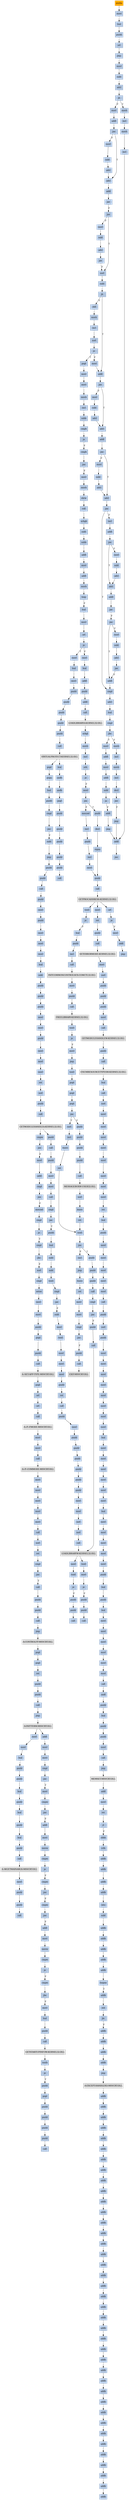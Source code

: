 strict digraph G {
	graph [bgcolor=transparent,
		name=G
	];
	node [color=lightsteelblue,
		fillcolor=lightsteelblue,
		shape=rectangle,
		style=filled
	];
	a0x00420d10pusha_	[color=lightgrey,
		fillcolor=orange,
		label=pusha];
	a0x00420d11movl_0x415000UINT32_esi	[label=movl];
	a0x00420d10pusha_ -> a0x00420d11movl_0x415000UINT32_esi	[color="#000000"];
	a0x00420d16leal__81920esi__edi	[label=leal];
	a0x00420d11movl_0x415000UINT32_esi -> a0x00420d16leal__81920esi__edi	[color="#000000"];
	a0x00420d1cpushl_edi	[label=pushl];
	a0x00420d16leal__81920esi__edi -> a0x00420d1cpushl_edi	[color="#000000"];
	a0x00420d1dorl_0xffffffffUINT8_ebp	[label=orl];
	a0x00420d1cpushl_edi -> a0x00420d1dorl_0xffffffffUINT8_ebp	[color="#000000"];
	a0x00420d20jmp_0x00420d32	[label=jmp];
	a0x00420d1dorl_0xffffffffUINT8_ebp -> a0x00420d20jmp_0x00420d32	[color="#000000"];
	a0x00420d32movl_esi__ebx	[label=movl];
	a0x00420d20jmp_0x00420d32 -> a0x00420d32movl_esi__ebx	[color="#000000"];
	a0x00420d34subl_0xfffffffcUINT8_esi	[label=subl];
	a0x00420d32movl_esi__ebx -> a0x00420d34subl_0xfffffffcUINT8_esi	[color="#000000"];
	a0x00420d37adcl_ebx_ebx	[label=adcl];
	a0x00420d34subl_0xfffffffcUINT8_esi -> a0x00420d37adcl_ebx_ebx	[color="#000000"];
	a0x00420d39jb_0x00420d28	[label=jb];
	a0x00420d37adcl_ebx_ebx -> a0x00420d39jb_0x00420d28	[color="#000000"];
	a0x00420d28movb_esi__al	[label=movb];
	a0x00420d39jb_0x00420d28 -> a0x00420d28movb_esi__al	[color="#000000",
		label=T];
	a0x00420d3bmovl_0x1UINT32_eax	[label=movl];
	a0x00420d39jb_0x00420d28 -> a0x00420d3bmovl_0x1UINT32_eax	[color="#000000",
		label=F];
	a0x00420d2aincl_esi	[label=incl];
	a0x00420d28movb_esi__al -> a0x00420d2aincl_esi	[color="#000000"];
	a0x00420d2bmovb_al_edi_	[label=movb];
	a0x00420d2aincl_esi -> a0x00420d2bmovb_al_edi_	[color="#000000"];
	a0x00420d2dincl_edi	[label=incl];
	a0x00420d2bmovb_al_edi_ -> a0x00420d2dincl_edi	[color="#000000"];
	a0x00420d2eaddl_ebx_ebx	[label=addl];
	a0x00420d2dincl_edi -> a0x00420d2eaddl_ebx_ebx	[color="#000000"];
	a0x00420d30jne_0x00420d39	[label=jne];
	a0x00420d2eaddl_ebx_ebx -> a0x00420d30jne_0x00420d39	[color="#000000"];
	a0x00420d40addl_ebx_ebx	[label=addl];
	a0x00420d3bmovl_0x1UINT32_eax -> a0x00420d40addl_ebx_ebx	[color="#000000"];
	a0x00420d42jne_0x00420d4b	[label=jne];
	a0x00420d40addl_ebx_ebx -> a0x00420d42jne_0x00420d4b	[color="#000000"];
	a0x00420d4badcl_eax_eax	[label=adcl];
	a0x00420d42jne_0x00420d4b -> a0x00420d4badcl_eax_eax	[color="#000000",
		label=T];
	a0x00420d44movl_esi__ebx	[label=movl];
	a0x00420d42jne_0x00420d4b -> a0x00420d44movl_esi__ebx	[color="#000000",
		label=F];
	a0x00420d4daddl_ebx_ebx	[label=addl];
	a0x00420d4badcl_eax_eax -> a0x00420d4daddl_ebx_ebx	[color="#000000"];
	a0x00420d4fjae_0x00420d40	[label=jae];
	a0x00420d4daddl_ebx_ebx -> a0x00420d4fjae_0x00420d40	[color="#000000"];
	a0x00420d51jne_0x00420d5c	[label=jne];
	a0x00420d4fjae_0x00420d40 -> a0x00420d51jne_0x00420d5c	[color="#000000",
		label=F];
	a0x00420d5cxorl_ecx_ecx	[label=xorl];
	a0x00420d51jne_0x00420d5c -> a0x00420d5cxorl_ecx_ecx	[color="#000000",
		label=T];
	a0x00420d53movl_esi__ebx	[label=movl];
	a0x00420d51jne_0x00420d5c -> a0x00420d53movl_esi__ebx	[color="#000000",
		label=F];
	a0x00420d5esubl_0x3UINT8_eax	[label=subl];
	a0x00420d5cxorl_ecx_ecx -> a0x00420d5esubl_0x3UINT8_eax	[color="#000000"];
	a0x00420d61jb_0x00420d70	[label=jb];
	a0x00420d5esubl_0x3UINT8_eax -> a0x00420d61jb_0x00420d70	[color="#000000"];
	a0x00420d70addl_ebx_ebx	[label=addl];
	a0x00420d61jb_0x00420d70 -> a0x00420d70addl_ebx_ebx	[color="#000000",
		label=T];
	a0x00420d63shll_0x8UINT8_eax	[label=shll];
	a0x00420d61jb_0x00420d70 -> a0x00420d63shll_0x8UINT8_eax	[color="#000000",
		label=F];
	a0x00420d72jne_0x00420d7b	[label=jne];
	a0x00420d70addl_ebx_ebx -> a0x00420d72jne_0x00420d7b	[color="#000000"];
	a0x00420d7badcl_ecx_ecx	[label=adcl];
	a0x00420d72jne_0x00420d7b -> a0x00420d7badcl_ecx_ecx	[color="#000000",
		label=T];
	a0x00420d74movl_esi__ebx	[label=movl];
	a0x00420d72jne_0x00420d7b -> a0x00420d74movl_esi__ebx	[color="#000000",
		label=F];
	a0x00420d7daddl_ebx_ebx	[label=addl];
	a0x00420d7badcl_ecx_ecx -> a0x00420d7daddl_ebx_ebx	[color="#000000"];
	a0x00420d7fjne_0x00420d88	[label=jne];
	a0x00420d7daddl_ebx_ebx -> a0x00420d7fjne_0x00420d88	[color="#000000"];
	a0x00420d88adcl_ecx_ecx	[label=adcl];
	a0x00420d7fjne_0x00420d88 -> a0x00420d88adcl_ecx_ecx	[color="#000000",
		label=T];
	a0x00420d81movl_esi__ebx	[label=movl];
	a0x00420d7fjne_0x00420d88 -> a0x00420d81movl_esi__ebx	[color="#000000",
		label=F];
	a0x00420d8ajne_0x00420dac	[label=jne];
	a0x00420d88adcl_ecx_ecx -> a0x00420d8ajne_0x00420dac	[color="#000000"];
	a0x00420daccmpl_0xfffff300UINT32_ebp	[label=cmpl];
	a0x00420d8ajne_0x00420dac -> a0x00420daccmpl_0xfffff300UINT32_ebp	[color="#000000",
		label=T];
	a0x00420d8cincl_ecx	[label=incl];
	a0x00420d8ajne_0x00420dac -> a0x00420d8cincl_ecx	[color="#000000",
		label=F];
	a0x00420db2adcl_0x1UINT8_ecx	[label=adcl];
	a0x00420daccmpl_0xfffff300UINT32_ebp -> a0x00420db2adcl_0x1UINT8_ecx	[color="#000000"];
	a0x00420db5leal_ediebp__edx	[label=leal];
	a0x00420db2adcl_0x1UINT8_ecx -> a0x00420db5leal_ediebp__edx	[color="#000000"];
	a0x00420db8cmpl_0xfffffffcUINT8_ebp	[label=cmpl];
	a0x00420db5leal_ediebp__edx -> a0x00420db8cmpl_0xfffffffcUINT8_ebp	[color="#000000"];
	a0x00420dbbjbe_0x00420dcc	[label=jbe];
	a0x00420db8cmpl_0xfffffffcUINT8_ebp -> a0x00420dbbjbe_0x00420dcc	[color="#000000"];
	a0x00420dbdmovb_edx__al	[label=movb];
	a0x00420dbbjbe_0x00420dcc -> a0x00420dbdmovb_edx__al	[color="#000000",
		label=F];
	a0x00420dccmovl_edx__eax	[label=movl];
	a0x00420dbbjbe_0x00420dcc -> a0x00420dccmovl_edx__eax	[color="#000000",
		label=T];
	a0x00420dbfincl_edx	[label=incl];
	a0x00420dbdmovb_edx__al -> a0x00420dbfincl_edx	[color="#000000"];
	a0x00420dc0movb_al_edi_	[label=movb];
	a0x00420dbfincl_edx -> a0x00420dc0movb_al_edi_	[color="#000000"];
	a0x00420dc2incl_edi	[label=incl];
	a0x00420dc0movb_al_edi_ -> a0x00420dc2incl_edi	[color="#000000"];
	a0x00420dc3decl_ecx	[label=decl];
	a0x00420dc2incl_edi -> a0x00420dc3decl_ecx	[color="#000000"];
	a0x00420dc4jne_0x00420dbd	[label=jne];
	a0x00420dc3decl_ecx -> a0x00420dc4jne_0x00420dbd	[color="#000000"];
	a0x00420dc6jmp_0x00420d2e	[label=jmp];
	a0x00420dc4jne_0x00420dbd -> a0x00420dc6jmp_0x00420d2e	[color="#000000",
		label=F];
	a0x00420dc6jmp_0x00420d2e -> a0x00420d2eaddl_ebx_ebx	[color="#000000"];
	a0x00420d66movb_esi__al	[label=movb];
	a0x00420d63shll_0x8UINT8_eax -> a0x00420d66movb_esi__al	[color="#000000"];
	a0x00420d68incl_esi	[label=incl];
	a0x00420d66movb_esi__al -> a0x00420d68incl_esi	[color="#000000"];
	a0x00420d69xorl_0xffffffffUINT8_eax	[label=xorl];
	a0x00420d68incl_esi -> a0x00420d69xorl_0xffffffffUINT8_eax	[color="#000000"];
	a0x00420d6cje_0x00420de2	[label=je];
	a0x00420d69xorl_0xffffffffUINT8_eax -> a0x00420d6cje_0x00420de2	[color="#000000"];
	a0x00420d6emovl_eax_ebp	[label=movl];
	a0x00420d6cje_0x00420de2 -> a0x00420d6emovl_eax_ebp	[color="#000000",
		label=F];
	a0x00420de2popl_esi	[label=popl];
	a0x00420d6cje_0x00420de2 -> a0x00420de2popl_esi	[color="#000000",
		label=T];
	a0x00420d6emovl_eax_ebp -> a0x00420d70addl_ebx_ebx	[color="#000000"];
	a0x00420dceaddl_0x4UINT8_edx	[label=addl];
	a0x00420dccmovl_edx__eax -> a0x00420dceaddl_0x4UINT8_edx	[color="#000000"];
	a0x00420dd1movl_eax_edi_	[label=movl];
	a0x00420dceaddl_0x4UINT8_edx -> a0x00420dd1movl_eax_edi_	[color="#000000"];
	a0x00420dd3addl_0x4UINT8_edi	[label=addl];
	a0x00420dd1movl_eax_edi_ -> a0x00420dd3addl_0x4UINT8_edi	[color="#000000"];
	a0x00420dd6subl_0x4UINT8_ecx	[label=subl];
	a0x00420dd3addl_0x4UINT8_edi -> a0x00420dd6subl_0x4UINT8_ecx	[color="#000000"];
	a0x00420dd9ja_0x00420dcc	[label=ja];
	a0x00420dd6subl_0x4UINT8_ecx -> a0x00420dd9ja_0x00420dcc	[color="#000000"];
	a0x00420ddbaddl_ecx_edi	[label=addl];
	a0x00420dd9ja_0x00420dcc -> a0x00420ddbaddl_ecx_edi	[color="#000000",
		label=F];
	a0x00420dddjmp_0x00420d2e	[label=jmp];
	a0x00420ddbaddl_ecx_edi -> a0x00420dddjmp_0x00420d2e	[color="#000000"];
	a0x00420dddjmp_0x00420d2e -> a0x00420d2eaddl_ebx_ebx	[color="#000000"];
	a0x00420d83subl_0xfffffffcUINT8_esi	[label=subl];
	a0x00420d81movl_esi__ebx -> a0x00420d83subl_0xfffffffcUINT8_esi	[color="#000000"];
	a0x00420d86adcl_ebx_ebx	[label=adcl];
	a0x00420d83subl_0xfffffffcUINT8_esi -> a0x00420d86adcl_ebx_ebx	[color="#000000"];
	a0x00420d86adcl_ebx_ebx -> a0x00420d88adcl_ecx_ecx	[color="#000000"];
	a0x00420d55subl_0xfffffffcUINT8_esi	[label=subl];
	a0x00420d53movl_esi__ebx -> a0x00420d55subl_0xfffffffcUINT8_esi	[color="#000000"];
	a0x00420d58adcl_ebx_ebx	[label=adcl];
	a0x00420d55subl_0xfffffffcUINT8_esi -> a0x00420d58adcl_ebx_ebx	[color="#000000"];
	a0x00420d5ajae_0x00420d40	[label=jae];
	a0x00420d58adcl_ebx_ebx -> a0x00420d5ajae_0x00420d40	[color="#000000"];
	a0x00420d5ajae_0x00420d40 -> a0x00420d5cxorl_ecx_ecx	[color="#000000",
		label=F];
	a0x00420d8daddl_ebx_ebx	[label=addl];
	a0x00420d8cincl_ecx -> a0x00420d8daddl_ebx_ebx	[color="#000000"];
	a0x00420d8fjne_0x00420d98	[label=jne];
	a0x00420d8daddl_ebx_ebx -> a0x00420d8fjne_0x00420d98	[color="#000000"];
	a0x00420d91movl_esi__ebx	[label=movl];
	a0x00420d8fjne_0x00420d98 -> a0x00420d91movl_esi__ebx	[color="#000000",
		label=F];
	a0x00420d98adcl_ecx_ecx	[label=adcl];
	a0x00420d8fjne_0x00420d98 -> a0x00420d98adcl_ecx_ecx	[color="#000000",
		label=T];
	a0x00420d93subl_0xfffffffcUINT8_esi	[label=subl];
	a0x00420d91movl_esi__ebx -> a0x00420d93subl_0xfffffffcUINT8_esi	[color="#000000"];
	a0x00420d96adcl_ebx_ebx	[label=adcl];
	a0x00420d93subl_0xfffffffcUINT8_esi -> a0x00420d96adcl_ebx_ebx	[color="#000000"];
	a0x00420d96adcl_ebx_ebx -> a0x00420d98adcl_ecx_ecx	[color="#000000"];
	a0x00420d9aaddl_ebx_ebx	[label=addl];
	a0x00420d98adcl_ecx_ecx -> a0x00420d9aaddl_ebx_ebx	[color="#000000"];
	a0x00420d9cjae_0x00420d8d	[label=jae];
	a0x00420d9aaddl_ebx_ebx -> a0x00420d9cjae_0x00420d8d	[color="#000000"];
	a0x00420d9ejne_0x00420da9	[label=jne];
	a0x00420d9cjae_0x00420d8d -> a0x00420d9ejne_0x00420da9	[color="#000000",
		label=F];
	a0x00420da9addl_0x2UINT8_ecx	[label=addl];
	a0x00420d9ejne_0x00420da9 -> a0x00420da9addl_0x2UINT8_ecx	[color="#000000",
		label=T];
	a0x00420da0movl_esi__ebx	[label=movl];
	a0x00420d9ejne_0x00420da9 -> a0x00420da0movl_esi__ebx	[color="#000000",
		label=F];
	a0x00420da9addl_0x2UINT8_ecx -> a0x00420daccmpl_0xfffff300UINT32_ebp	[color="#000000"];
	a0x00420da2subl_0xfffffffcUINT8_esi	[label=subl];
	a0x00420da0movl_esi__ebx -> a0x00420da2subl_0xfffffffcUINT8_esi	[color="#000000"];
	a0x00420da5adcl_ebx_ebx	[label=adcl];
	a0x00420da2subl_0xfffffffcUINT8_esi -> a0x00420da5adcl_ebx_ebx	[color="#000000"];
	a0x00420da7jae_0x00420d8d	[label=jae];
	a0x00420da5adcl_ebx_ebx -> a0x00420da7jae_0x00420d8d	[color="#000000"];
	a0x00420da7jae_0x00420d8d -> a0x00420da9addl_0x2UINT8_ecx	[color="#000000",
		label=F];
	a0x00420d76subl_0xfffffffcUINT8_esi	[label=subl];
	a0x00420d74movl_esi__ebx -> a0x00420d76subl_0xfffffffcUINT8_esi	[color="#000000"];
	a0x00420d79adcl_ebx_ebx	[label=adcl];
	a0x00420d76subl_0xfffffffcUINT8_esi -> a0x00420d79adcl_ebx_ebx	[color="#000000"];
	a0x00420d79adcl_ebx_ebx -> a0x00420d7badcl_ecx_ecx	[color="#000000"];
	a0x00420d46subl_0xfffffffcUINT8_esi	[label=subl];
	a0x00420d44movl_esi__ebx -> a0x00420d46subl_0xfffffffcUINT8_esi	[color="#000000"];
	a0x00420d49adcl_ebx_ebx	[label=adcl];
	a0x00420d46subl_0xfffffffcUINT8_esi -> a0x00420d49adcl_ebx_ebx	[color="#000000"];
	a0x00420d49adcl_ebx_ebx -> a0x00420d4badcl_eax_eax	[color="#000000"];
	a0x00420de3movl_esi_edi	[label=movl];
	a0x00420de2popl_esi -> a0x00420de3movl_esi_edi	[color="#000000"];
	a0x00420de5movl_0x71cUINT32_ecx	[label=movl];
	a0x00420de3movl_esi_edi -> a0x00420de5movl_0x71cUINT32_ecx	[color="#000000"];
	a0x00420deamovb_edi__al	[label=movb];
	a0x00420de5movl_0x71cUINT32_ecx -> a0x00420deamovb_edi__al	[color="#000000"];
	a0x00420decincl_edi	[label=incl];
	a0x00420deamovb_edi__al -> a0x00420decincl_edi	[color="#000000"];
	a0x00420dedsubb_0xffffffe8UINT8_al	[label=subb];
	a0x00420decincl_edi -> a0x00420dedsubb_0xffffffe8UINT8_al	[color="#000000"];
	a0x00420defcmpb_0x1UINT8_al	[label=cmpb];
	a0x00420dedsubb_0xffffffe8UINT8_al -> a0x00420defcmpb_0x1UINT8_al	[color="#000000"];
	a0x00420df1ja_0x00420dea	[label=ja];
	a0x00420defcmpb_0x1UINT8_al -> a0x00420df1ja_0x00420dea	[color="#000000"];
	a0x00420df3cmpb_0x1UINT8_edi_	[label=cmpb];
	a0x00420df1ja_0x00420dea -> a0x00420df3cmpb_0x1UINT8_edi_	[color="#000000",
		label=F];
	a0x00420df6jne_0x00420dea	[label=jne];
	a0x00420df3cmpb_0x1UINT8_edi_ -> a0x00420df6jne_0x00420dea	[color="#000000"];
	a0x00420df8movl_edi__eax	[label=movl];
	a0x00420df6jne_0x00420dea -> a0x00420df8movl_edi__eax	[color="#000000",
		label=F];
	a0x00420dfamovb_0x4edi__bl	[label=movb];
	a0x00420df8movl_edi__eax -> a0x00420dfamovb_0x4edi__bl	[color="#000000"];
	a0x00420dfdshrw_0x8UINT8_ax	[label=shrw];
	a0x00420dfamovb_0x4edi__bl -> a0x00420dfdshrw_0x8UINT8_ax	[color="#000000"];
	a0x00420e01roll_0x10UINT8_eax	[label=roll];
	a0x00420dfdshrw_0x8UINT8_ax -> a0x00420e01roll_0x10UINT8_eax	[color="#000000"];
	a0x00420e04xchgb_al_ah	[label=xchgb];
	a0x00420e01roll_0x10UINT8_eax -> a0x00420e04xchgb_al_ah	[color="#000000"];
	a0x00420e06subl_edi_eax	[label=subl];
	a0x00420e04xchgb_al_ah -> a0x00420e06subl_edi_eax	[color="#000000"];
	a0x00420e08subb_0xffffffe8UINT8_bl	[label=subb];
	a0x00420e06subl_edi_eax -> a0x00420e08subb_0xffffffe8UINT8_bl	[color="#000000"];
	a0x00420e0baddl_esi_eax	[label=addl];
	a0x00420e08subb_0xffffffe8UINT8_bl -> a0x00420e0baddl_esi_eax	[color="#000000"];
	a0x00420e0dmovl_eax_edi_	[label=movl];
	a0x00420e0baddl_esi_eax -> a0x00420e0dmovl_eax_edi_	[color="#000000"];
	a0x00420e0faddl_0x5UINT8_edi	[label=addl];
	a0x00420e0dmovl_eax_edi_ -> a0x00420e0faddl_0x5UINT8_edi	[color="#000000"];
	a0x00420e12movb_bl_al	[label=movb];
	a0x00420e0faddl_0x5UINT8_edi -> a0x00420e12movb_bl_al	[color="#000000"];
	a0x00420e14loop_0x00420def	[label=loop];
	a0x00420e12movb_bl_al -> a0x00420e14loop_0x00420def	[color="#000000"];
	a0x00420e16leal_0x1e000esi__edi	[label=leal];
	a0x00420e14loop_0x00420def -> a0x00420e16leal_0x1e000esi__edi	[color="#000000",
		label=F];
	a0x00420e1cmovl_edi__eax	[label=movl];
	a0x00420e16leal_0x1e000esi__edi -> a0x00420e1cmovl_edi__eax	[color="#000000"];
	a0x00420e1eorl_eax_eax	[label=orl];
	a0x00420e1cmovl_edi__eax -> a0x00420e1eorl_eax_eax	[color="#000000"];
	a0x00420e20je_0x00420e67	[label=je];
	a0x00420e1eorl_eax_eax -> a0x00420e20je_0x00420e67	[color="#000000"];
	a0x00420e22movl_0x4edi__ebx	[label=movl];
	a0x00420e20je_0x00420e67 -> a0x00420e22movl_0x4edi__ebx	[color="#000000",
		label=F];
	a0x00420e67movl_0x22614esi__ebp	[label=movl];
	a0x00420e20je_0x00420e67 -> a0x00420e67movl_0x22614esi__ebp	[color="#000000",
		label=T];
	a0x00420e25leal_0x22520eaxesi__eax	[label=leal];
	a0x00420e22movl_0x4edi__ebx -> a0x00420e25leal_0x22520eaxesi__eax	[color="#000000"];
	a0x00420e2caddl_esi_ebx	[label=addl];
	a0x00420e25leal_0x22520eaxesi__eax -> a0x00420e2caddl_esi_ebx	[color="#000000"];
	a0x00420e2epushl_eax	[label=pushl];
	a0x00420e2caddl_esi_ebx -> a0x00420e2epushl_eax	[color="#000000"];
	a0x00420e2faddl_0x8UINT8_edi	[label=addl];
	a0x00420e2epushl_eax -> a0x00420e2faddl_0x8UINT8_edi	[color="#000000"];
	a0x00420e32call_0x22608esi_	[label=call];
	a0x00420e2faddl_0x8UINT8_edi -> a0x00420e32call_0x22608esi_	[color="#000000"];
	LOADLIBRARYA_KERNEL32_DLL	[color=lightgrey,
		fillcolor=lightgrey,
		label="LOADLIBRARYA-KERNEL32-DLL"];
	a0x00420e32call_0x22608esi_ -> LOADLIBRARYA_KERNEL32_DLL	[color="#000000"];
	a0x00420e38xchgl_eax_ebp	[label=xchgl];
	LOADLIBRARYA_KERNEL32_DLL -> a0x00420e38xchgl_eax_ebp	[color="#000000"];
	a0x00420e39movb_edi__al	[label=movb];
	a0x00420e38xchgl_eax_ebp -> a0x00420e39movb_edi__al	[color="#000000"];
	a0x00420e3bincl_edi	[label=incl];
	a0x00420e39movb_edi__al -> a0x00420e3bincl_edi	[color="#000000"];
	a0x00420e3corb_al_al	[label=orb];
	a0x00420e3bincl_edi -> a0x00420e3corb_al_al	[color="#000000"];
	a0x00420e3eje_0x00420e1c	[label=je];
	a0x00420e3corb_al_al -> a0x00420e3eje_0x00420e1c	[color="#000000"];
	a0x00420e40movl_edi_ecx	[label=movl];
	a0x00420e3eje_0x00420e1c -> a0x00420e40movl_edi_ecx	[color="#000000",
		label=F];
	a0x00420e42jns_0x00420e4b	[label=jns];
	a0x00420e40movl_edi_ecx -> a0x00420e42jns_0x00420e4b	[color="#000000"];
	a0x00420e4bpushl_edi	[label=pushl];
	a0x00420e42jns_0x00420e4b -> a0x00420e4bpushl_edi	[color="#000000",
		label=T];
	a0x00420e44movzwl_edi__eax	[label=movzwl];
	a0x00420e42jns_0x00420e4b -> a0x00420e44movzwl_edi__eax	[color="#000000",
		label=F];
	a0x00420e4cdecl_eax	[label=decl];
	a0x00420e4bpushl_edi -> a0x00420e4cdecl_eax	[color="#000000"];
	a0x00420e4drepnz_scasb_es_edi__al	[label=repnz];
	a0x00420e4cdecl_eax -> a0x00420e4drepnz_scasb_es_edi__al	[color="#000000"];
	a0x00420e4fpushl_ebp	[label=pushl];
	a0x00420e4drepnz_scasb_es_edi__al -> a0x00420e4fpushl_ebp	[color="#000000"];
	a0x00420e50call_0x22610esi_	[label=call];
	a0x00420e4fpushl_ebp -> a0x00420e50call_0x22610esi_	[color="#000000"];
	GETPROCADDRESS_KERNEL32_DLL	[color=lightgrey,
		fillcolor=lightgrey,
		label="GETPROCADDRESS-KERNEL32-DLL"];
	a0x00420e50call_0x22610esi_ -> GETPROCADDRESS_KERNEL32_DLL	[color="#000000"];
	a0x00420e56orl_eax_eax	[label=orl];
	GETPROCADDRESS_KERNEL32_DLL -> a0x00420e56orl_eax_eax	[color="#000000"];
	a0x0040319atestl_eax_eax	[label=testl];
	GETPROCADDRESS_KERNEL32_DLL -> a0x0040319atestl_eax_eax	[color="#000000"];
	a0x0040e512movl_eax_0x4173dc	[label=movl];
	GETPROCADDRESS_KERNEL32_DLL -> a0x0040e512movl_eax_0x4173dc	[color="#000000"];
	a0x00420e58je_0x00420e61	[label=je];
	a0x00420e56orl_eax_eax -> a0x00420e58je_0x00420e61	[color="#000000"];
	a0x00420e5amovl_eax_ebx_	[label=movl];
	a0x00420e58je_0x00420e61 -> a0x00420e5amovl_eax_ebx_	[color="#000000",
		label=F];
	a0x00420e5caddl_0x4UINT8_ebx	[label=addl];
	a0x00420e5amovl_eax_ebx_ -> a0x00420e5caddl_0x4UINT8_ebx	[color="#000000"];
	a0x00420e5fjmp_0x00420e39	[label=jmp];
	a0x00420e5caddl_0x4UINT8_ebx -> a0x00420e5fjmp_0x00420e39	[color="#000000"];
	a0x00420e47incl_edi	[label=incl];
	a0x00420e44movzwl_edi__eax -> a0x00420e47incl_edi	[color="#000000"];
	a0x00420e48pushl_eax	[label=pushl];
	a0x00420e47incl_edi -> a0x00420e48pushl_eax	[color="#000000"];
	a0x00420e49incl_edi	[label=incl];
	a0x00420e48pushl_eax -> a0x00420e49incl_edi	[color="#000000"];
	a0x00420e4amovl_0xaef24857UINT32_ecx	[label=movl];
	a0x00420e49incl_edi -> a0x00420e4amovl_0xaef24857UINT32_ecx	[color="#000000"];
	a0x00420e4amovl_0xaef24857UINT32_ecx -> a0x00420e4fpushl_ebp	[color="#000000"];
	a0x00420e6dleal__4096esi__edi	[label=leal];
	a0x00420e67movl_0x22614esi__ebp -> a0x00420e6dleal__4096esi__edi	[color="#000000"];
	a0x00420e73movl_0x1000UINT32_ebx	[label=movl];
	a0x00420e6dleal__4096esi__edi -> a0x00420e73movl_0x1000UINT32_ebx	[color="#000000"];
	a0x00420e78pushl_eax	[label=pushl];
	a0x00420e73movl_0x1000UINT32_ebx -> a0x00420e78pushl_eax	[color="#000000"];
	a0x00420e79pushl_esp	[label=pushl];
	a0x00420e78pushl_eax -> a0x00420e79pushl_esp	[color="#000000"];
	a0x00420e7apushl_0x4UINT8	[label=pushl];
	a0x00420e79pushl_esp -> a0x00420e7apushl_0x4UINT8	[color="#000000"];
	a0x00420e7cpushl_ebx	[label=pushl];
	a0x00420e7apushl_0x4UINT8 -> a0x00420e7cpushl_ebx	[color="#000000"];
	a0x00420e7dpushl_edi	[label=pushl];
	a0x00420e7cpushl_ebx -> a0x00420e7dpushl_edi	[color="#000000"];
	a0x00420e7ecall_ebp	[label=call];
	a0x00420e7dpushl_edi -> a0x00420e7ecall_ebp	[color="#000000"];
	VIRTUALPROTECT_KERNEL32_DLL	[color=lightgrey,
		fillcolor=lightgrey,
		label="VIRTUALPROTECT-KERNEL32-DLL"];
	a0x00420e7ecall_ebp -> VIRTUALPROTECT_KERNEL32_DLL	[color="#000000"];
	a0x00420e80leal_0x207edi__eax	[label=leal];
	VIRTUALPROTECT_KERNEL32_DLL -> a0x00420e80leal_0x207edi__eax	[color="#000000"];
	a0x00420e95popl_eax	[label=popl];
	VIRTUALPROTECT_KERNEL32_DLL -> a0x00420e95popl_eax	[color="#000000"];
	a0x00420e86andb_0x7fUINT8_eax_	[label=andb];
	a0x00420e80leal_0x207edi__eax -> a0x00420e86andb_0x7fUINT8_eax_	[color="#000000"];
	a0x00420e89andb_0x7fUINT8_0x28eax_	[label=andb];
	a0x00420e86andb_0x7fUINT8_eax_ -> a0x00420e89andb_0x7fUINT8_0x28eax_	[color="#000000"];
	a0x00420e8dpopl_eax	[label=popl];
	a0x00420e89andb_0x7fUINT8_0x28eax_ -> a0x00420e8dpopl_eax	[color="#000000"];
	a0x00420e8epushl_eax	[label=pushl];
	a0x00420e8dpopl_eax -> a0x00420e8epushl_eax	[color="#000000"];
	a0x00420e8fpushl_esp	[label=pushl];
	a0x00420e8epushl_eax -> a0x00420e8fpushl_esp	[color="#000000"];
	a0x00420e90pushl_eax	[label=pushl];
	a0x00420e8fpushl_esp -> a0x00420e90pushl_eax	[color="#000000"];
	a0x00420e91pushl_ebx	[label=pushl];
	a0x00420e90pushl_eax -> a0x00420e91pushl_ebx	[color="#000000"];
	a0x00420e92pushl_edi	[label=pushl];
	a0x00420e91pushl_ebx -> a0x00420e92pushl_edi	[color="#000000"];
	a0x00420e93call_ebp	[label=call];
	a0x00420e92pushl_edi -> a0x00420e93call_ebp	[color="#000000"];
	a0x00420e96popa_	[label=popa];
	a0x00420e95popl_eax -> a0x00420e96popa_	[color="#000000"];
	a0x00420e97leal__128esp__eax	[label=leal];
	a0x00420e96popa_ -> a0x00420e97leal__128esp__eax	[color="#000000"];
	a0x00420e9bpushl_0x0UINT8	[label=pushl];
	a0x00420e97leal__128esp__eax -> a0x00420e9bpushl_0x0UINT8	[color="#000000"];
	a0x00420e9dcmpl_eax_esp	[label=cmpl];
	a0x00420e9bpushl_0x0UINT8 -> a0x00420e9dcmpl_eax_esp	[color="#000000"];
	a0x00420e9fjne_0x00420e9b	[label=jne];
	a0x00420e9dcmpl_eax_esp -> a0x00420e9fjne_0x00420e9b	[color="#000000"];
	a0x00420ea1subl_0xffffff80UINT8_esp	[label=subl];
	a0x00420e9fjne_0x00420e9b -> a0x00420ea1subl_0xffffff80UINT8_esp	[color="#000000",
		label=F];
	a0x00420ea4jmp_0x00411228	[label=jmp];
	a0x00420ea1subl_0xffffff80UINT8_esp -> a0x00420ea4jmp_0x00411228	[color="#000000"];
	a0x00411228pushl_0x70UINT8	[label=pushl];
	a0x00420ea4jmp_0x00411228 -> a0x00411228pushl_0x70UINT8	[color="#000000"];
	a0x0041122apushl_0x412450UINT32	[label=pushl];
	a0x00411228pushl_0x70UINT8 -> a0x0041122apushl_0x412450UINT32	[color="#000000"];
	a0x0041122fcall_0x411438	[label=call];
	a0x0041122apushl_0x412450UINT32 -> a0x0041122fcall_0x411438	[color="#000000"];
	a0x00411438pushl_0x411488UINT32	[label=pushl];
	a0x0041122fcall_0x411438 -> a0x00411438pushl_0x411488UINT32	[color="#000000"];
	a0x0041143dmovl_fs_0_eax	[label=movl];
	a0x00411438pushl_0x411488UINT32 -> a0x0041143dmovl_fs_0_eax	[color="#000000"];
	a0x00411443pushl_eax	[label=pushl];
	a0x0041143dmovl_fs_0_eax -> a0x00411443pushl_eax	[color="#000000"];
	a0x00411444movl_esp_fs_0	[label=movl];
	a0x00411443pushl_eax -> a0x00411444movl_esp_fs_0	[color="#000000"];
	a0x0041144bmovl_0x10esp__eax	[label=movl];
	a0x00411444movl_esp_fs_0 -> a0x0041144bmovl_0x10esp__eax	[color="#000000"];
	a0x0041144fmovl_ebp_0x10esp_	[label=movl];
	a0x0041144bmovl_0x10esp__eax -> a0x0041144fmovl_ebp_0x10esp_	[color="#000000"];
	a0x00411453leal_0x10esp__ebp	[label=leal];
	a0x0041144fmovl_ebp_0x10esp_ -> a0x00411453leal_0x10esp__ebp	[color="#000000"];
	a0x00411457subl_eax_esp	[label=subl];
	a0x00411453leal_0x10esp__ebp -> a0x00411457subl_eax_esp	[color="#000000"];
	a0x00411459pushl_ebx	[label=pushl];
	a0x00411457subl_eax_esp -> a0x00411459pushl_ebx	[color="#000000"];
	a0x0041145apushl_esi	[label=pushl];
	a0x00411459pushl_ebx -> a0x0041145apushl_esi	[color="#000000"];
	a0x0041145bpushl_edi	[label=pushl];
	a0x0041145apushl_esi -> a0x0041145bpushl_edi	[color="#000000"];
	a0x0041145cmovl__8ebp__eax	[label=movl];
	a0x0041145bpushl_edi -> a0x0041145cmovl__8ebp__eax	[color="#000000"];
	a0x0041145fmovl_esp__24ebp_	[label=movl];
	a0x0041145cmovl__8ebp__eax -> a0x0041145fmovl_esp__24ebp_	[color="#000000"];
	a0x00411462pushl_eax	[label=pushl];
	a0x0041145fmovl_esp__24ebp_ -> a0x00411462pushl_eax	[color="#000000"];
	a0x00411463movl__4ebp__eax	[label=movl];
	a0x00411462pushl_eax -> a0x00411463movl__4ebp__eax	[color="#000000"];
	a0x00411466movl_0xffffffffUINT32__4ebp_	[label=movl];
	a0x00411463movl__4ebp__eax -> a0x00411466movl_0xffffffffUINT32__4ebp_	[color="#000000"];
	a0x0041146dmovl_eax__8ebp_	[label=movl];
	a0x00411466movl_0xffffffffUINT32__4ebp_ -> a0x0041146dmovl_eax__8ebp_	[color="#000000"];
	a0x00411470ret	[label=ret];
	a0x0041146dmovl_eax__8ebp_ -> a0x00411470ret	[color="#000000"];
	a0x00411234xorl_edi_edi	[label=xorl];
	a0x00411470ret -> a0x00411234xorl_edi_edi	[color="#000000"];
	a0x00411236pushl_edi	[label=pushl];
	a0x00411234xorl_edi_edi -> a0x00411236pushl_edi	[color="#000000"];
	a0x00411237call_0x41209c	[label=call];
	a0x00411236pushl_edi -> a0x00411237call_0x41209c	[color="#000000"];
	GETMODULEHANDLEA_KERNEL32_DLL	[color=lightgrey,
		fillcolor=lightgrey,
		label="GETMODULEHANDLEA-KERNEL32-DLL"];
	a0x00411237call_0x41209c -> GETMODULEHANDLEA_KERNEL32_DLL	[color="#000000"];
	a0x0041123dcmpw_0x5a4dUINT16_eax_	[label=cmpw];
	GETMODULEHANDLEA_KERNEL32_DLL -> a0x0041123dcmpw_0x5a4dUINT16_eax_	[color="#000000"];
	a0x004113bapushl_eax	[label=pushl];
	GETMODULEHANDLEA_KERNEL32_DLL -> a0x004113bapushl_eax	[color="#000000"];
	a0x00411242jne_0x411263	[label=jne];
	a0x0041123dcmpw_0x5a4dUINT16_eax_ -> a0x00411242jne_0x411263	[color="#000000"];
	a0x00411244movl_0x3ceax__ecx	[label=movl];
	a0x00411242jne_0x411263 -> a0x00411244movl_0x3ceax__ecx	[color="#000000",
		label=F];
	a0x00411247addl_eax_ecx	[label=addl];
	a0x00411244movl_0x3ceax__ecx -> a0x00411247addl_eax_ecx	[color="#000000"];
	a0x00411249cmpl_0x4550UINT32_ecx_	[label=cmpl];
	a0x00411247addl_eax_ecx -> a0x00411249cmpl_0x4550UINT32_ecx_	[color="#000000"];
	a0x0041124fjne_0x411263	[label=jne];
	a0x00411249cmpl_0x4550UINT32_ecx_ -> a0x0041124fjne_0x411263	[color="#000000"];
	a0x00411251movzwl_0x18ecx__eax	[label=movzwl];
	a0x0041124fjne_0x411263 -> a0x00411251movzwl_0x18ecx__eax	[color="#000000",
		label=F];
	a0x00411255cmpl_0x10bUINT32_eax	[label=cmpl];
	a0x00411251movzwl_0x18ecx__eax -> a0x00411255cmpl_0x10bUINT32_eax	[color="#000000"];
	a0x0041125aje_0x41127b	[label=je];
	a0x00411255cmpl_0x10bUINT32_eax -> a0x0041125aje_0x41127b	[color="#000000"];
	a0x0041127bcmpl_0xeUINT8_0x74ecx_	[label=cmpl];
	a0x0041125aje_0x41127b -> a0x0041127bcmpl_0xeUINT8_0x74ecx_	[color="#000000",
		label=T];
	a0x0041127fjbe_0x411263	[label=jbe];
	a0x0041127bcmpl_0xeUINT8_0x74ecx_ -> a0x0041127fjbe_0x411263	[color="#000000"];
	a0x00411281xorl_eax_eax	[label=xorl];
	a0x0041127fjbe_0x411263 -> a0x00411281xorl_eax_eax	[color="#000000",
		label=F];
	a0x00411283cmpl_edi_0xe8ecx_	[label=cmpl];
	a0x00411281xorl_eax_eax -> a0x00411283cmpl_edi_0xe8ecx_	[color="#000000"];
	a0x00411289setne_al	[label=setne];
	a0x00411283cmpl_edi_0xe8ecx_ -> a0x00411289setne_al	[color="#000000"];
	a0x0041128cmovl_eax__28ebp_	[label=movl];
	a0x00411289setne_al -> a0x0041128cmovl_eax__28ebp_	[color="#000000"];
	a0x0041128fmovl_edi__4ebp_	[label=movl];
	a0x0041128cmovl_eax__28ebp_ -> a0x0041128fmovl_edi__4ebp_	[color="#000000"];
	a0x00411292pushl_0x2UINT8	[label=pushl];
	a0x0041128fmovl_edi__4ebp_ -> a0x00411292pushl_0x2UINT8	[color="#000000"];
	a0x00411294popl_ebx	[label=popl];
	a0x00411292pushl_0x2UINT8 -> a0x00411294popl_ebx	[color="#000000"];
	a0x00411295pushl_ebx	[label=pushl];
	a0x00411294popl_ebx -> a0x00411295pushl_ebx	[color="#000000"];
	a0x00411296call_0x412364	[label=call];
	a0x00411295pushl_ebx -> a0x00411296call_0x412364	[color="#000000"];
	A__SET_APP_TYPE_MSVCRT_DLL	[color=lightgrey,
		fillcolor=lightgrey,
		label="A--SET-APP-TYPE-MSVCRT-DLL"];
	a0x00411296call_0x412364 -> A__SET_APP_TYPE_MSVCRT_DLL	[color="#000000"];
	a0x0041129cpopl_ecx	[label=popl];
	A__SET_APP_TYPE_MSVCRT_DLL -> a0x0041129cpopl_ecx	[color="#000000"];
	a0x0041129dorl_0xffffffffUINT8_0x4178c0	[label=orl];
	a0x0041129cpopl_ecx -> a0x0041129dorl_0xffffffffUINT8_0x4178c0	[color="#000000"];
	a0x004112a4orl_0xffffffffUINT8_0x4178c4	[label=orl];
	a0x0041129dorl_0xffffffffUINT8_0x4178c0 -> a0x004112a4orl_0xffffffffUINT8_0x4178c4	[color="#000000"];
	a0x004112abcall_0x412360	[label=call];
	a0x004112a4orl_0xffffffffUINT8_0x4178c4 -> a0x004112abcall_0x412360	[color="#000000"];
	A__P__FMODE_MSVCRT_DLL	[color=lightgrey,
		fillcolor=lightgrey,
		label="A--P--FMODE-MSVCRT-DLL"];
	a0x004112abcall_0x412360 -> A__P__FMODE_MSVCRT_DLL	[color="#000000"];
	a0x004112b1movl_0x4164fc_ecx	[label=movl];
	A__P__FMODE_MSVCRT_DLL -> a0x004112b1movl_0x4164fc_ecx	[color="#000000"];
	a0x004112b7movl_ecx_eax_	[label=movl];
	a0x004112b1movl_0x4164fc_ecx -> a0x004112b7movl_ecx_eax_	[color="#000000"];
	a0x004112b9call_0x412338	[label=call];
	a0x004112b7movl_ecx_eax_ -> a0x004112b9call_0x412338	[color="#000000"];
	A__P__COMMODE_MSVCRT_DLL	[color=lightgrey,
		fillcolor=lightgrey,
		label="A--P--COMMODE-MSVCRT-DLL"];
	a0x004112b9call_0x412338 -> A__P__COMMODE_MSVCRT_DLL	[color="#000000"];
	a0x004112bfmovl_0x4164f8_ecx	[label=movl];
	A__P__COMMODE_MSVCRT_DLL -> a0x004112bfmovl_0x4164f8_ecx	[color="#000000"];
	a0x004112c5movl_ecx_eax_	[label=movl];
	a0x004112bfmovl_0x4164f8_ecx -> a0x004112c5movl_ecx_eax_	[color="#000000"];
	a0x004112c7movl_0x412314_eax	[label=movl];
	a0x004112c5movl_ecx_eax_ -> a0x004112c7movl_0x412314_eax	[color="#000000"];
	a0x004112ccmovl_eax__eax	[label=movl];
	a0x004112c7movl_0x412314_eax -> a0x004112ccmovl_eax__eax	[color="#000000"];
	a0x004112cemovl_eax_0x4178bc	[label=movl];
	a0x004112ccmovl_eax__eax -> a0x004112cemovl_eax_0x4178bc	[color="#000000"];
	a0x004112d3call_0x410415	[label=call];
	a0x004112cemovl_eax_0x4178bc -> a0x004112d3call_0x410415	[color="#000000"];
	a0x00410415xorl_eax_eax	[label=xorl];
	a0x004112d3call_0x410415 -> a0x00410415xorl_eax_eax	[color="#000000"];
	a0x00410417ret	[label=ret];
	a0x00410415xorl_eax_eax -> a0x00410417ret	[color="#000000"];
	a0x004112d8cmpl_edi_0x416000	[label=cmpl];
	a0x00410417ret -> a0x004112d8cmpl_edi_0x416000	[color="#000000"];
	a0x004112dejne_0x4112ec	[label=jne];
	a0x004112d8cmpl_edi_0x416000 -> a0x004112dejne_0x4112ec	[color="#000000"];
	a0x004112eccall_0x411424	[label=call];
	a0x004112dejne_0x4112ec -> a0x004112eccall_0x411424	[color="#000000",
		label=T];
	a0x00411424pushl_0x30000UINT32	[label=pushl];
	a0x004112eccall_0x411424 -> a0x00411424pushl_0x30000UINT32	[color="#000000"];
	a0x00411429pushl_0x10000UINT32	[label=pushl];
	a0x00411424pushl_0x30000UINT32 -> a0x00411429pushl_0x10000UINT32	[color="#000000"];
	a0x0041142ecall_0x411482	[label=call];
	a0x00411429pushl_0x10000UINT32 -> a0x0041142ecall_0x411482	[color="#000000"];
	a0x00411482jmp_0x412368	[label=jmp];
	a0x0041142ecall_0x411482 -> a0x00411482jmp_0x412368	[color="#000000"];
	A_CONTROLFP_MSVCRT_DLL	[color=lightgrey,
		fillcolor=lightgrey,
		label="A-CONTROLFP-MSVCRT-DLL"];
	a0x00411482jmp_0x412368 -> A_CONTROLFP_MSVCRT_DLL	[color="#000000"];
	a0x00411433popl_ecx	[label=popl];
	A_CONTROLFP_MSVCRT_DLL -> a0x00411433popl_ecx	[color="#000000"];
	a0x00411434popl_ecx	[label=popl];
	a0x00411433popl_ecx -> a0x00411434popl_ecx	[color="#000000"];
	a0x00411435ret	[label=ret];
	a0x00411434popl_ecx -> a0x00411435ret	[color="#000000"];
	a0x004112f1pushl_0x412428UINT32	[label=pushl];
	a0x00411435ret -> a0x004112f1pushl_0x412428UINT32	[color="#000000"];
	a0x004112f6pushl_0x412424UINT32	[label=pushl];
	a0x004112f1pushl_0x412428UINT32 -> a0x004112f6pushl_0x412424UINT32	[color="#000000"];
	a0x004112fbcall_0x41141e	[label=call];
	a0x004112f6pushl_0x412424UINT32 -> a0x004112fbcall_0x41141e	[color="#000000"];
	a0x0041141ejmp_0x41231c	[label=jmp];
	a0x004112fbcall_0x41141e -> a0x0041141ejmp_0x41231c	[color="#000000"];
	A_INITTERM_MSVCRT_DLL	[color=lightgrey,
		fillcolor=lightgrey,
		label="A-INITTERM-MSVCRT-DLL"];
	a0x0041141ejmp_0x41231c -> A_INITTERM_MSVCRT_DLL	[color="#000000"];
	a0x00411300movl_0x4164f4_eax	[label=movl];
	A_INITTERM_MSVCRT_DLL -> a0x00411300movl_0x4164f4_eax	[color="#000000"];
	a0x00411336addl_0x24UINT8_esp	[label=addl];
	A_INITTERM_MSVCRT_DLL -> a0x00411336addl_0x24UINT8_esp	[color="#000000"];
	a0x00411305movl_eax__32ebp_	[label=movl];
	a0x00411300movl_0x4164f4_eax -> a0x00411305movl_eax__32ebp_	[color="#000000"];
	a0x00411308leal__32ebp__eax	[label=leal];
	a0x00411305movl_eax__32ebp_ -> a0x00411308leal__32ebp__eax	[color="#000000"];
	a0x0041130bpushl_eax	[label=pushl];
	a0x00411308leal__32ebp__eax -> a0x0041130bpushl_eax	[color="#000000"];
	a0x0041130cpushl_0x4164f0	[label=pushl];
	a0x0041130bpushl_eax -> a0x0041130cpushl_0x4164f0	[color="#000000"];
	a0x00411312leal__36ebp__eax	[label=leal];
	a0x0041130cpushl_0x4164f0 -> a0x00411312leal__36ebp__eax	[color="#000000"];
	a0x00411315pushl_eax	[label=pushl];
	a0x00411312leal__36ebp__eax -> a0x00411315pushl_eax	[color="#000000"];
	a0x00411316leal__40ebp__eax	[label=leal];
	a0x00411315pushl_eax -> a0x00411316leal__40ebp__eax	[color="#000000"];
	a0x00411319pushl_eax	[label=pushl];
	a0x00411316leal__40ebp__eax -> a0x00411319pushl_eax	[color="#000000"];
	a0x0041131aleal__44ebp__eax	[label=leal];
	a0x00411319pushl_eax -> a0x0041131aleal__44ebp__eax	[color="#000000"];
	a0x0041131dpushl_eax	[label=pushl];
	a0x0041131aleal__44ebp__eax -> a0x0041131dpushl_eax	[color="#000000"];
	a0x0041131ecall_0x412320	[label=call];
	a0x0041131dpushl_eax -> a0x0041131ecall_0x412320	[color="#000000"];
	A__WGETMAINARGS_MSVCRT_DLL	[color=lightgrey,
		fillcolor=lightgrey,
		label="A--WGETMAINARGS-MSVCRT-DLL"];
	a0x0041131ecall_0x412320 -> A__WGETMAINARGS_MSVCRT_DLL	[color="#000000"];
	a0x00411324movl_eax__48ebp_	[label=movl];
	A__WGETMAINARGS_MSVCRT_DLL -> a0x00411324movl_eax__48ebp_	[color="#000000"];
	a0x00411327pushl_0x412420UINT32	[label=pushl];
	a0x00411324movl_eax__48ebp_ -> a0x00411327pushl_0x412420UINT32	[color="#000000"];
	a0x0041132cpushl_0x4123d0UINT32	[label=pushl];
	a0x00411327pushl_0x412420UINT32 -> a0x0041132cpushl_0x4123d0UINT32	[color="#000000"];
	a0x00411331call_0x41141e	[label=call];
	a0x0041132cpushl_0x4123d0UINT32 -> a0x00411331call_0x41141e	[color="#000000"];
	a0x00411339movl_0x412324_eax	[label=movl];
	a0x00411336addl_0x24UINT8_esp -> a0x00411339movl_0x412324_eax	[color="#000000"];
	a0x0041133emovl_eax__esi	[label=movl];
	a0x00411339movl_0x412324_eax -> a0x0041133emovl_eax__esi	[color="#000000"];
	a0x00411340cmpl_edi_esi	[label=cmpl];
	a0x0041133emovl_eax__esi -> a0x00411340cmpl_edi_esi	[color="#000000"];
	a0x00411342jne_0x411352	[label=jne];
	a0x00411340cmpl_edi_esi -> a0x00411342jne_0x411352	[color="#000000"];
	a0x00411352movl_esi__52ebp_	[label=movl];
	a0x00411342jne_0x411352 -> a0x00411352movl_esi__52ebp_	[color="#000000",
		label=T];
	a0x00411355cmpw_0x22UINT8_esi_	[label=cmpw];
	a0x00411352movl_esi__52ebp_ -> a0x00411355cmpw_0x22UINT8_esi_	[color="#000000"];
	a0x00411359jne_0x4113a0	[label=jne];
	a0x00411355cmpw_0x22UINT8_esi_ -> a0x00411359jne_0x4113a0	[color="#000000"];
	a0x0041135baddl_ebx_esi	[label=addl];
	a0x00411359jne_0x4113a0 -> a0x0041135baddl_ebx_esi	[color="#000000",
		label=F];
	a0x0041135dmovl_esi__52ebp_	[label=movl];
	a0x0041135baddl_ebx_esi -> a0x0041135dmovl_esi__52ebp_	[color="#000000"];
	a0x00411360movw_esi__ax	[label=movw];
	a0x0041135dmovl_esi__52ebp_ -> a0x00411360movw_esi__ax	[color="#000000"];
	a0x00411363cmpw_di_ax	[label=cmpw];
	a0x00411360movw_esi__ax -> a0x00411363cmpw_di_ax	[color="#000000"];
	a0x00411366je_0x41136e	[label=je];
	a0x00411363cmpw_di_ax -> a0x00411366je_0x41136e	[color="#000000"];
	a0x00411368cmpw_0x22UINT16_ax	[label=cmpw];
	a0x00411366je_0x41136e -> a0x00411368cmpw_0x22UINT16_ax	[color="#000000",
		label=F];
	a0x0041136cjne_0x41135b	[label=jne];
	a0x00411368cmpw_0x22UINT16_ax -> a0x0041136cjne_0x41135b	[color="#000000"];
	a0x0041136ecmpw_0x22UINT8_esi_	[label=cmpw];
	a0x0041136cjne_0x41135b -> a0x0041136ecmpw_0x22UINT8_esi_	[color="#000000",
		label=F];
	a0x00411372jne_0x411379	[label=jne];
	a0x0041136ecmpw_0x22UINT8_esi_ -> a0x00411372jne_0x411379	[color="#000000"];
	a0x00411374addl_ebx_esi	[label=addl];
	a0x00411372jne_0x411379 -> a0x00411374addl_ebx_esi	[color="#000000",
		label=F];
	a0x00411376movl_esi__52ebp_	[label=movl];
	a0x00411374addl_ebx_esi -> a0x00411376movl_esi__52ebp_	[color="#000000"];
	a0x00411379movw_esi__ax	[label=movw];
	a0x00411376movl_esi__52ebp_ -> a0x00411379movw_esi__ax	[color="#000000"];
	a0x0041137ccmpw_di_ax	[label=cmpw];
	a0x00411379movw_esi__ax -> a0x0041137ccmpw_di_ax	[color="#000000"];
	a0x0041137fje_0x411387	[label=je];
	a0x0041137ccmpw_di_ax -> a0x0041137fje_0x411387	[color="#000000"];
	a0x00411381cmpw_0x20UINT16_ax	[label=cmpw];
	a0x0041137fje_0x411387 -> a0x00411381cmpw_0x20UINT16_ax	[color="#000000",
		label=F];
	a0x00411385jbe_0x411374	[label=jbe];
	a0x00411381cmpw_0x20UINT16_ax -> a0x00411385jbe_0x411374	[color="#000000"];
	a0x00411387movl_edi__76ebp_	[label=movl];
	a0x00411385jbe_0x411374 -> a0x00411387movl_edi__76ebp_	[color="#000000",
		label=F];
	a0x0041138aleal__120ebp__eax	[label=leal];
	a0x00411387movl_edi__76ebp_ -> a0x0041138aleal__120ebp__eax	[color="#000000"];
	a0x0041138dpushl_eax	[label=pushl];
	a0x0041138aleal__120ebp__eax -> a0x0041138dpushl_eax	[color="#000000"];
	a0x0041138ecall_0x4120a0	[label=call];
	a0x0041138dpushl_eax -> a0x0041138ecall_0x4120a0	[color="#000000"];
	GETSTARTUPINFOW_KERNEL32_DLL	[color=lightgrey,
		fillcolor=lightgrey,
		label="GETSTARTUPINFOW-KERNEL32-DLL"];
	a0x0041138ecall_0x4120a0 -> GETSTARTUPINFOW_KERNEL32_DLL	[color="#000000"];
	a0x00411394testb_0x1UINT8__76ebp_	[label=testb];
	GETSTARTUPINFOW_KERNEL32_DLL -> a0x00411394testb_0x1UINT8__76ebp_	[color="#000000"];
	a0x00411398je_0x4113ad	[label=je];
	a0x00411394testb_0x1UINT8__76ebp_ -> a0x00411398je_0x4113ad	[color="#000000"];
	a0x004113adpushl_0xaUINT8	[label=pushl];
	a0x00411398je_0x4113ad -> a0x004113adpushl_0xaUINT8	[color="#000000",
		label=T];
	a0x004113afpopl_eax	[label=popl];
	a0x004113adpushl_0xaUINT8 -> a0x004113afpopl_eax	[color="#000000"];
	a0x004113b0pushl_eax	[label=pushl];
	a0x004113afpopl_eax -> a0x004113b0pushl_eax	[color="#000000"];
	a0x004113b1pushl_esi	[label=pushl];
	a0x004113b0pushl_eax -> a0x004113b1pushl_esi	[color="#000000"];
	a0x004113b2pushl_edi	[label=pushl];
	a0x004113b1pushl_esi -> a0x004113b2pushl_edi	[color="#000000"];
	a0x004113b3pushl_edi	[label=pushl];
	a0x004113b2pushl_edi -> a0x004113b3pushl_edi	[color="#000000"];
	a0x004113b4call_0x41209c	[label=call];
	a0x004113b3pushl_edi -> a0x004113b4call_0x41209c	[color="#000000"];
	a0x004113bbcall_0x40ce4b	[label=call];
	a0x004113bapushl_eax -> a0x004113bbcall_0x40ce4b	[color="#000000"];
	a0x0040ce4bpushl_ebp	[label=pushl];
	a0x004113bbcall_0x40ce4b -> a0x0040ce4bpushl_ebp	[color="#000000"];
	a0x0040ce4cmovl_esp_ebp	[label=movl];
	a0x0040ce4bpushl_ebp -> a0x0040ce4cmovl_esp_ebp	[color="#000000"];
	a0x0040ce4emovl_0x2888UINT32_eax	[label=movl];
	a0x0040ce4cmovl_esp_ebp -> a0x0040ce4emovl_0x2888UINT32_eax	[color="#000000"];
	a0x0040ce53call_0x4114b0	[label=call];
	a0x0040ce4emovl_0x2888UINT32_eax -> a0x0040ce53call_0x4114b0	[color="#000000"];
	a0x004114b0cmpl_0x1000UINT32_eax	[label=cmpl];
	a0x0040ce53call_0x4114b0 -> a0x004114b0cmpl_0x1000UINT32_eax	[color="#000000"];
	a0x004114b5jae_0x4114c5	[label=jae];
	a0x004114b0cmpl_0x1000UINT32_eax -> a0x004114b5jae_0x4114c5	[color="#000000"];
	a0x004114c5pushl_ecx	[label=pushl];
	a0x004114b5jae_0x4114c5 -> a0x004114c5pushl_ecx	[color="#000000",
		label=T];
	a0x004114c6leal_0x8esp__ecx	[label=leal];
	a0x004114c5pushl_ecx -> a0x004114c6leal_0x8esp__ecx	[color="#000000"];
	a0x004114casubl_0x1000UINT32_ecx	[label=subl];
	a0x004114c6leal_0x8esp__ecx -> a0x004114casubl_0x1000UINT32_ecx	[color="#000000"];
	a0x004114d0subl_0x1000UINT32_eax	[label=subl];
	a0x004114casubl_0x1000UINT32_ecx -> a0x004114d0subl_0x1000UINT32_eax	[color="#000000"];
	a0x004114d5testl_eax_ecx_	[label=testl];
	a0x004114d0subl_0x1000UINT32_eax -> a0x004114d5testl_eax_ecx_	[color="#000000"];
	a0x004114d7cmpl_0x1000UINT32_eax	[label=cmpl];
	a0x004114d5testl_eax_ecx_ -> a0x004114d7cmpl_0x1000UINT32_eax	[color="#000000"];
	a0x004114dcjae_0x4114ca	[label=jae];
	a0x004114d7cmpl_0x1000UINT32_eax -> a0x004114dcjae_0x4114ca	[color="#000000"];
	a0x004114desubl_eax_ecx	[label=subl];
	a0x004114dcjae_0x4114ca -> a0x004114desubl_eax_ecx	[color="#000000",
		label=F];
	a0x004114e0movl_esp_eax	[label=movl];
	a0x004114desubl_eax_ecx -> a0x004114e0movl_esp_eax	[color="#000000"];
	a0x004114e2testl_eax_ecx_	[label=testl];
	a0x004114e0movl_esp_eax -> a0x004114e2testl_eax_ecx_	[color="#000000"];
	a0x004114e4movl_ecx_esp	[label=movl];
	a0x004114e2testl_eax_ecx_ -> a0x004114e4movl_ecx_esp	[color="#000000"];
	a0x004114e6movl_eax__ecx	[label=movl];
	a0x004114e4movl_ecx_esp -> a0x004114e6movl_eax__ecx	[color="#000000"];
	a0x004114e8movl_0x4eax__eax	[label=movl];
	a0x004114e6movl_eax__ecx -> a0x004114e8movl_0x4eax__eax	[color="#000000"];
	a0x004114ebpushl_eax	[label=pushl];
	a0x004114e8movl_0x4eax__eax -> a0x004114ebpushl_eax	[color="#000000"];
	a0x004114ecret	[label=ret];
	a0x004114ebpushl_eax -> a0x004114ecret	[color="#000000"];
	a0x0040ce58call_0x403163	[label=call];
	a0x004114ecret -> a0x0040ce58call_0x403163	[color="#000000"];
	a0x00403163pushl_ebp	[label=pushl];
	a0x0040ce58call_0x403163 -> a0x00403163pushl_ebp	[color="#000000"];
	a0x00403164movl_esp_ebp	[label=movl];
	a0x00403163pushl_ebp -> a0x00403164movl_esp_ebp	[color="#000000"];
	a0x00403166pushl_ecx	[label=pushl];
	a0x00403164movl_esp_ebp -> a0x00403166pushl_ecx	[color="#000000"];
	a0x00403167pushl_ecx	[label=pushl];
	a0x00403166pushl_ecx -> a0x00403167pushl_ecx	[color="#000000"];
	a0x00403168pushl_ebx	[label=pushl];
	a0x00403167pushl_ecx -> a0x00403168pushl_ebx	[color="#000000"];
	a0x00403169pushl_esi	[label=pushl];
	a0x00403168pushl_ebx -> a0x00403169pushl_esi	[color="#000000"];
	a0x0040316apushl_edi	[label=pushl];
	a0x00403169pushl_esi -> a0x0040316apushl_edi	[color="#000000"];
	a0x0040316bpushl_0x4129ecUINT32	[label=pushl];
	a0x0040316apushl_edi -> a0x0040316bpushl_0x4129ecUINT32	[color="#000000"];
	a0x00403170movl_0x8UINT32__8ebp_	[label=movl];
	a0x0040316bpushl_0x4129ecUINT32 -> a0x00403170movl_0x8UINT32__8ebp_	[color="#000000"];
	a0x00403177movl_0xffUINT32__4ebp_	[label=movl];
	a0x00403170movl_0x8UINT32__8ebp_ -> a0x00403177movl_0xffUINT32__4ebp_	[color="#000000"];
	a0x0040317exorl_ebx_ebx	[label=xorl];
	a0x00403177movl_0xffUINT32__4ebp_ -> a0x0040317exorl_ebx_ebx	[color="#000000"];
	a0x00403180xorl_edi_edi	[label=xorl];
	a0x0040317exorl_ebx_ebx -> a0x00403180xorl_edi_edi	[color="#000000"];
	a0x00403182call_0x4120a4	[label=call];
	a0x00403180xorl_edi_edi -> a0x00403182call_0x4120a4	[color="#000000"];
	LOADLIBRARYW_KERNEL32_DLL	[color=lightgrey,
		fillcolor=lightgrey,
		label="LOADLIBRARYW-KERNEL32-DLL"];
	a0x00403182call_0x4120a4 -> LOADLIBRARYW_KERNEL32_DLL	[color="#000000"];
	a0x00403188movl_eax_esi	[label=movl];
	LOADLIBRARYW_KERNEL32_DLL -> a0x00403188movl_eax_esi	[color="#000000"];
	a0x0040e4fdtestl_eax_eax	[label=testl];
	LOADLIBRARYW_KERNEL32_DLL -> a0x0040e4fdtestl_eax_eax	[color="#000000"];
	a0x0040318atestl_esi_esi	[label=testl];
	a0x00403188movl_eax_esi -> a0x0040318atestl_esi_esi	[color="#000000"];
	a0x0040318cje_0x4031b6	[label=je];
	a0x0040318atestl_esi_esi -> a0x0040318cje_0x4031b6	[color="#000000"];
	a0x0040318epushl_0x412b08UINT32	[label=pushl];
	a0x0040318cje_0x4031b6 -> a0x0040318epushl_0x412b08UINT32	[color="#000000",
		label=F];
	a0x00403193pushl_esi	[label=pushl];
	a0x0040318epushl_0x412b08UINT32 -> a0x00403193pushl_esi	[color="#000000"];
	a0x00403194call_0x4120d0	[label=call];
	a0x00403193pushl_esi -> a0x00403194call_0x4120d0	[color="#000000"];
	a0x0040319cje_0x4031a7	[label=je];
	a0x0040319atestl_eax_eax -> a0x0040319cje_0x4031a7	[color="#000000"];
	a0x0040319eleal__8ebp__ecx	[label=leal];
	a0x0040319cje_0x4031a7 -> a0x0040319eleal__8ebp__ecx	[color="#000000",
		label=F];
	a0x004031a1pushl_ecx	[label=pushl];
	a0x0040319eleal__8ebp__ecx -> a0x004031a1pushl_ecx	[color="#000000"];
	a0x004031a2incl_edi	[label=incl];
	a0x004031a1pushl_ecx -> a0x004031a2incl_edi	[color="#000000"];
	a0x004031a3call_eax	[label=call];
	a0x004031a2incl_edi -> a0x004031a3call_eax	[color="#000000"];
	INITCOMMONCONTROLSEX_COMCTL32_DLL	[color=lightgrey,
		fillcolor=lightgrey,
		label="INITCOMMONCONTROLSEX-COMCTL32-DLL"];
	a0x004031a3call_eax -> INITCOMMONCONTROLSEX_COMCTL32_DLL	[color="#000000"];
	a0x004031a5movl_eax_ebx	[label=movl];
	INITCOMMONCONTROLSEX_COMCTL32_DLL -> a0x004031a5movl_eax_ebx	[color="#000000"];
	a0x004031a7pushl_esi	[label=pushl];
	a0x004031a5movl_eax_ebx -> a0x004031a7pushl_esi	[color="#000000"];
	a0x004031a8call_0x4120d4	[label=call];
	a0x004031a7pushl_esi -> a0x004031a8call_0x4120d4	[color="#000000"];
	FREELIBRARY_KERNEL32_DLL	[color=lightgrey,
		fillcolor=lightgrey,
		label="FREELIBRARY-KERNEL32-DLL"];
	a0x004031a8call_0x4120d4 -> FREELIBRARY_KERNEL32_DLL	[color="#000000"];
	a0x004031aetestl_edi_edi	[label=testl];
	FREELIBRARY_KERNEL32_DLL -> a0x004031aetestl_edi_edi	[color="#000000"];
	a0x004031b0je_0x4031b6	[label=je];
	a0x004031aetestl_edi_edi -> a0x004031b0je_0x4031b6	[color="#000000"];
	a0x004031b2movl_ebx_eax	[label=movl];
	a0x004031b0je_0x4031b6 -> a0x004031b2movl_ebx_eax	[color="#000000",
		label=F];
	a0x004031b4jmp_0x4031bf	[label=jmp];
	a0x004031b2movl_ebx_eax -> a0x004031b4jmp_0x4031bf	[color="#000000"];
	a0x004031bftestl_eax_eax	[label=testl];
	a0x004031b4jmp_0x4031bf -> a0x004031bftestl_eax_eax	[color="#000000"];
	a0x004031c1popl_edi	[label=popl];
	a0x004031bftestl_eax_eax -> a0x004031c1popl_edi	[color="#000000"];
	a0x004031c2popl_esi	[label=popl];
	a0x004031c1popl_edi -> a0x004031c2popl_esi	[color="#000000"];
	a0x004031c3popl_ebx	[label=popl];
	a0x004031c2popl_esi -> a0x004031c3popl_ebx	[color="#000000"];
	a0x004031c4jne_0x4031dd	[label=jne];
	a0x004031c3popl_ebx -> a0x004031c4jne_0x4031dd	[color="#000000"];
	a0x004031c6pushl_0x30UINT8	[label=pushl];
	a0x004031c4jne_0x4031dd -> a0x004031c6pushl_0x30UINT8	[color="#000000",
		label=F];
	a0x004031ddxorl_eax_eax	[label=xorl];
	a0x004031c4jne_0x4031dd -> a0x004031ddxorl_eax_eax	[color="#000000",
		label=T];
	a0x004031c8pushl_0x412b20UINT32	[label=pushl];
	a0x004031c6pushl_0x30UINT8 -> a0x004031c8pushl_0x412b20UINT32	[color="#000000"];
	a0x004031dfincl_eax	[label=incl];
	a0x004031ddxorl_eax_eax -> a0x004031dfincl_eax	[color="#000000"];
	a0x004031e0leave_	[label=leave];
	a0x004031dfincl_eax -> a0x004031e0leave_	[color="#000000"];
	a0x004031e1ret	[label=ret];
	a0x004031e0leave_ -> a0x004031e1ret	[color="#000000"];
	a0x0040ce5dtestl_eax_eax	[label=testl];
	a0x004031e1ret -> a0x0040ce5dtestl_eax_eax	[color="#000000"];
	a0x0040ce5fjne_0x40ce67	[label=jne];
	a0x0040ce5dtestl_eax_eax -> a0x0040ce5fjne_0x40ce67	[color="#000000"];
	a0x0040ce67pushl_ebx	[label=pushl];
	a0x0040ce5fjne_0x40ce67 -> a0x0040ce67pushl_ebx	[color="#000000",
		label=T];
	a0x0040ce61incl_eax	[label=incl];
	a0x0040ce5fjne_0x40ce67 -> a0x0040ce61incl_eax	[color="#000000",
		label=F];
	a0x0040ce68pushl_esi	[label=pushl];
	a0x0040ce67pushl_ebx -> a0x0040ce68pushl_esi	[color="#000000"];
	a0x0040ce69pushl_edi	[label=pushl];
	a0x0040ce68pushl_esi -> a0x0040ce69pushl_edi	[color="#000000"];
	a0x0040ce6acall_0x40e4e9	[label=call];
	a0x0040ce69pushl_edi -> a0x0040ce6acall_0x40e4e9	[color="#000000"];
	a0x0040e4e9cmpl_0x0UINT8_0x4173e0	[label=cmpl];
	a0x0040ce6acall_0x40e4e9 -> a0x0040e4e9cmpl_0x0UINT8_0x4173e0	[color="#000000"];
	a0x0040e4f0jne_0x40e517	[label=jne];
	a0x0040e4e9cmpl_0x0UINT8_0x4173e0 -> a0x0040e4f0jne_0x40e517	[color="#000000"];
	a0x0040e4f2pushl_0x413b18UINT32	[label=pushl];
	a0x0040e4f0jne_0x40e517 -> a0x0040e4f2pushl_0x413b18UINT32	[color="#000000",
		label=F];
	a0x0040e4f7call_0x4120a4	[label=call];
	a0x0040e4f2pushl_0x413b18UINT32 -> a0x0040e4f7call_0x4120a4	[color="#000000"];
	a0x0040e4f7call_0x4120a4 -> LOADLIBRARYW_KERNEL32_DLL	[color="#000000"];
	a0x0040e4ffmovl_eax_0x4173e0	[label=movl];
	a0x0040e4fdtestl_eax_eax -> a0x0040e4ffmovl_eax_0x4173e0	[color="#000000"];
	a0x0040e504je_0x40e517	[label=je];
	a0x0040e4ffmovl_eax_0x4173e0 -> a0x0040e504je_0x40e517	[color="#000000"];
	a0x0040e506pushl_0x413b30UINT32	[label=pushl];
	a0x0040e504je_0x40e517 -> a0x0040e506pushl_0x413b30UINT32	[color="#000000",
		label=F];
	a0x0040e50bpushl_eax	[label=pushl];
	a0x0040e506pushl_0x413b30UINT32 -> a0x0040e50bpushl_eax	[color="#000000"];
	a0x0040e50ccall_0x4120d0	[label=call];
	a0x0040e50bpushl_eax -> a0x0040e50ccall_0x4120d0	[color="#000000"];
	a0x0040e517ret	[label=ret];
	a0x0040e512movl_eax_0x4173dc -> a0x0040e517ret	[color="#000000"];
	a0x0040ce6fpushl_0x8001UINT32	[label=pushl];
	a0x0040e517ret -> a0x0040ce6fpushl_0x8001UINT32	[color="#000000"];
	a0x0040ce74call_0x412090	[label=call];
	a0x0040ce6fpushl_0x8001UINT32 -> a0x0040ce74call_0x412090	[color="#000000"];
	SETERRORMODE_KERNEL32_DLL	[color=lightgrey,
		fillcolor=lightgrey,
		label="SETERRORMODE-KERNEL32-DLL"];
	a0x0040ce74call_0x412090 -> SETERRORMODE_KERNEL32_DLL	[color="#000000"];
	a0x0040ce7amovl_0x4120c8_edi	[label=movl];
	SETERRORMODE_KERNEL32_DLL -> a0x0040ce7amovl_0x4120c8_edi	[color="#000000"];
	a0x0040ce80xorl_ebx_ebx	[label=xorl];
	a0x0040ce7amovl_0x4120c8_edi -> a0x0040ce80xorl_ebx_ebx	[color="#000000"];
	a0x0040ce82pushl_ebx	[label=pushl];
	a0x0040ce80xorl_ebx_ebx -> a0x0040ce82pushl_ebx	[color="#000000"];
	a0x0040ce83pushl_0x40e4ceUINT32	[label=pushl];
	a0x0040ce82pushl_ebx -> a0x0040ce83pushl_0x40e4ceUINT32	[color="#000000"];
	a0x0040ce88pushl_ebx	[label=pushl];
	a0x0040ce83pushl_0x40e4ceUINT32 -> a0x0040ce88pushl_ebx	[color="#000000"];
	a0x0040ce89movl_0x11223344UINT32_0x416c84	[label=movl];
	a0x0040ce88pushl_ebx -> a0x0040ce89movl_0x11223344UINT32_0x416c84	[color="#000000"];
	a0x0040ce93call_edi	[label=call];
	a0x0040ce89movl_0x11223344UINT32_0x416c84 -> a0x0040ce93call_edi	[color="#000000"];
	GETMODULEHANDLEW_KERNEL32_DLL	[color=lightgrey,
		fillcolor=lightgrey,
		label="GETMODULEHANDLEW-KERNEL32-DLL"];
	a0x0040ce93call_edi -> GETMODULEHANDLEW_KERNEL32_DLL	[color="#000000"];
	a0x0040ce95pushl_eax	[label=pushl];
	GETMODULEHANDLEW_KERNEL32_DLL -> a0x0040ce95pushl_eax	[color="#000000"];
	a0x0040ce96call_0x412098	[label=call];
	a0x0040ce95pushl_eax -> a0x0040ce96call_0x412098	[color="#000000"];
	ENUMRESOURCETYPESW_KERNEL32_DLL	[color=lightgrey,
		fillcolor=lightgrey,
		label="ENUMRESOURCETYPESW-KERNEL32-DLL"];
	a0x0040ce96call_0x412098 -> ENUMRESOURCETYPESW_KERNEL32_DLL	[color="#000000"];
	a0x0040ce9cleal__56ebp__eax	[label=leal];
	ENUMRESOURCETYPESW_KERNEL32_DLL -> a0x0040ce9cleal__56ebp__eax	[color="#000000"];
	a0x0040ce9fcall_0x405cfb	[label=call];
	a0x0040ce9cleal__56ebp__eax -> a0x0040ce9fcall_0x405cfb	[color="#000000"];
	a0x00405cfbxorl_ecx_ecx	[label=xorl];
	a0x0040ce9fcall_0x405cfb -> a0x00405cfbxorl_ecx_ecx	[color="#000000"];
	a0x00405cfdmovl_0x400UINT32_0x14eax_	[label=movl];
	a0x00405cfbxorl_ecx_ecx -> a0x00405cfdmovl_0x400UINT32_0x14eax_	[color="#000000"];
	a0x00405d04movl_0x100UINT32_0x18eax_	[label=movl];
	a0x00405cfdmovl_0x400UINT32_0x14eax_ -> a0x00405d04movl_0x100UINT32_0x18eax_	[color="#000000"];
	a0x00405d0bmovl_ecx_eax_	[label=movl];
	a0x00405d04movl_0x100UINT32_0x18eax_ -> a0x00405d0bmovl_ecx_eax_	[color="#000000"];
	a0x00405d0dmovl_ecx_0x4eax_	[label=movl];
	a0x00405d0bmovl_ecx_eax_ -> a0x00405d0dmovl_ecx_0x4eax_	[color="#000000"];
	a0x00405d10movl_ecx_0xceax_	[label=movl];
	a0x00405d0dmovl_ecx_0x4eax_ -> a0x00405d10movl_ecx_0xceax_	[color="#000000"];
	a0x00405d13movl_ecx_0x10eax_	[label=movl];
	a0x00405d10movl_ecx_0xceax_ -> a0x00405d13movl_ecx_0x10eax_	[color="#000000"];
	a0x00405d16movl_ecx_0x1ceax_	[label=movl];
	a0x00405d13movl_ecx_0x10eax_ -> a0x00405d16movl_ecx_0x1ceax_	[color="#000000"];
	a0x00405d19movl_ecx_0x8eax_	[label=movl];
	a0x00405d16movl_ecx_0x1ceax_ -> a0x00405d19movl_ecx_0x8eax_	[color="#000000"];
	a0x00405d1cret	[label=ret];
	a0x00405d19movl_ecx_0x8eax_ -> a0x00405d1cret	[color="#000000"];
	a0x0040cea4leal__10376ebp__eax	[label=leal];
	a0x00405d1cret -> a0x0040cea4leal__10376ebp__eax	[color="#000000"];
	a0x0040ceaapushl_eax	[label=pushl];
	a0x0040cea4leal__10376ebp__eax -> a0x0040ceaapushl_eax	[color="#000000"];
	a0x0040ceabmovl_0x20UINT32__16ebp_	[label=movl];
	a0x0040ceaapushl_eax -> a0x0040ceabmovl_0x20UINT32__16ebp_	[color="#000000"];
	a0x0040ceb2movl_ebx__24ebp_	[label=movl];
	a0x0040ceabmovl_0x20UINT32__16ebp_ -> a0x0040ceb2movl_ebx__24ebp_	[color="#000000"];
	a0x0040ceb5movl_ebx__12ebp_	[label=movl];
	a0x0040ceb2movl_ebx__24ebp_ -> a0x0040ceb5movl_ebx__12ebp_	[color="#000000"];
	a0x0040ceb8movl_ebx__20ebp_	[label=movl];
	a0x0040ceb5movl_ebx__12ebp_ -> a0x0040ceb8movl_ebx__20ebp_	[color="#000000"];
	a0x0040cebbmovl_ebx__8ebp_	[label=movl];
	a0x0040ceb8movl_ebx__20ebp_ -> a0x0040cebbmovl_ebx__8ebp_	[color="#000000"];
	a0x0040cebecall_0x40c9da	[label=call];
	a0x0040cebbmovl_ebx__8ebp_ -> a0x0040cebecall_0x40c9da	[color="#000000"];
	a0x0040c9dapushl_ebx	[label=pushl];
	a0x0040cebecall_0x40c9da -> a0x0040c9dapushl_ebx	[color="#000000"];
	a0x0040c9dbxorl_ebx_ebx	[label=xorl];
	a0x0040c9dapushl_ebx -> a0x0040c9dbxorl_ebx_ebx	[color="#000000"];
	a0x0040c9ddpushl_ebp	[label=pushl];
	a0x0040c9dbxorl_ebx_ebx -> a0x0040c9ddpushl_ebp	[color="#000000"];
	a0x0040c9demovl_0xcesp__ebp	[label=movl];
	a0x0040c9ddpushl_ebp -> a0x0040c9demovl_0xcesp__ebp	[color="#000000"];
	a0x0040c9e2movl_ebx_0x208ebp_	[label=movl];
	a0x0040c9demovl_0xcesp__ebp -> a0x0040c9e2movl_ebx_0x208ebp_	[color="#000000"];
	a0x0040c9e8movl_ebx_0x244ebp_	[label=movl];
	a0x0040c9e2movl_ebx_0x208ebp_ -> a0x0040c9e8movl_ebx_0x244ebp_	[color="#000000"];
	a0x0040c9eemovl_ebx_0x274ebp_	[label=movl];
	a0x0040c9e8movl_ebx_0x244ebp_ -> a0x0040c9eemovl_ebx_0x274ebp_	[color="#000000"];
	a0x0040c9f4movl_ebx_0x240ebp_	[label=movl];
	a0x0040c9eemovl_ebx_0x274ebp_ -> a0x0040c9f4movl_ebx_0x240ebp_	[color="#000000"];
	a0x0040c9famovl_0x413818UINT32_ebp_	[label=movl];
	a0x0040c9f4movl_ebx_0x240ebp_ -> a0x0040c9famovl_0x413818UINT32_ebp_	[color="#000000"];
	a0x0040ca01movl_ebx_0x694ebp_	[label=movl];
	a0x0040c9famovl_0x413818UINT32_ebp_ -> a0x0040ca01movl_ebx_0x694ebp_	[color="#000000"];
	a0x0040ca07movl_ebx_0x6b4ebp_	[label=movl];
	a0x0040ca01movl_ebx_0x694ebp_ -> a0x0040ca07movl_ebx_0x6b4ebp_	[color="#000000"];
	a0x0040ca0dleal_0x6bcebp__eax	[label=leal];
	a0x0040ca07movl_ebx_0x6b4ebp_ -> a0x0040ca0dleal_0x6bcebp__eax	[color="#000000"];
	a0x0040ca13movl_ebx_0xceax_	[label=movl];
	a0x0040ca0dleal_0x6bcebp__eax -> a0x0040ca13movl_ebx_0xceax_	[color="#000000"];
	a0x0040ca16movl_ebx_eax_	[label=movl];
	a0x0040ca13movl_ebx_0xceax_ -> a0x0040ca16movl_ebx_eax_	[color="#000000"];
	a0x0040ca18movl_ebx_0x4eax_	[label=movl];
	a0x0040ca16movl_ebx_eax_ -> a0x0040ca18movl_ebx_0x4eax_	[color="#000000"];
	a0x0040ca1bmovl_ebx_0x8eax_	[label=movl];
	a0x0040ca18movl_ebx_0x4eax_ -> a0x0040ca1bmovl_ebx_0x8eax_	[color="#000000"];
	a0x0040ca1emovl_0x100UINT32_ecx	[label=movl];
	a0x0040ca1bmovl_ebx_0x8eax_ -> a0x0040ca1emovl_0x100UINT32_ecx	[color="#000000"];
	a0x0040ca23movl_ecx_0x10eax_	[label=movl];
	a0x0040ca1emovl_0x100UINT32_ecx -> a0x0040ca23movl_ecx_0x10eax_	[color="#000000"];
	a0x0040ca26leal_0x6d0ebp__eax	[label=leal];
	a0x0040ca23movl_ecx_0x10eax_ -> a0x0040ca26leal_0x6d0ebp__eax	[color="#000000"];
	a0x0040ca2cmovl_ebx_0xceax_	[label=movl];
	a0x0040ca26leal_0x6d0ebp__eax -> a0x0040ca2cmovl_ebx_0xceax_	[color="#000000"];
	a0x0040ca2fmovl_ebx_eax_	[label=movl];
	a0x0040ca2cmovl_ebx_0xceax_ -> a0x0040ca2fmovl_ebx_eax_	[color="#000000"];
	a0x0040ca31movl_ebx_0x4eax_	[label=movl];
	a0x0040ca2fmovl_ebx_eax_ -> a0x0040ca31movl_ebx_0x4eax_	[color="#000000"];
	a0x0040ca34movl_ecx_0x10eax_	[label=movl];
	a0x0040ca31movl_ebx_0x4eax_ -> a0x0040ca34movl_ecx_0x10eax_	[color="#000000"];
	a0x0040ca37movl_ebx_0x8eax_	[label=movl];
	a0x0040ca34movl_ecx_0x10eax_ -> a0x0040ca37movl_ebx_0x8eax_	[color="#000000"];
	a0x0040ca3apushl_esi	[label=pushl];
	a0x0040ca37movl_ebx_0x8eax_ -> a0x0040ca3apushl_esi	[color="#000000"];
	a0x0040ca3bleal_0x6e8ebp__eax	[label=leal];
	a0x0040ca3apushl_esi -> a0x0040ca3bleal_0x6e8ebp__eax	[color="#000000"];
	a0x0040ca41pushl_edi	[label=pushl];
	a0x0040ca3bleal_0x6e8ebp__eax -> a0x0040ca41pushl_edi	[color="#000000"];
	a0x0040ca42leal_0x708ebp__edi	[label=leal];
	a0x0040ca41pushl_edi -> a0x0040ca42leal_0x708ebp__edi	[color="#000000"];
	a0x0040ca48movl_0x413c8cUINT32_eax_	[label=movl];
	a0x0040ca42leal_0x708ebp__edi -> a0x0040ca48movl_0x413c8cUINT32_eax_	[color="#000000"];
	a0x0040ca4emovl_ebx_0x4eax_	[label=movl];
	a0x0040ca48movl_0x413c8cUINT32_eax_ -> a0x0040ca4emovl_ebx_0x4eax_	[color="#000000"];
	a0x0040ca51movl_ebx_0x8eax_	[label=movl];
	a0x0040ca4emovl_ebx_0x4eax_ -> a0x0040ca51movl_ebx_0x8eax_	[color="#000000"];
	a0x0040ca54movl_ebx_0x10eax_	[label=movl];
	a0x0040ca51movl_ebx_0x8eax_ -> a0x0040ca54movl_ebx_0x10eax_	[color="#000000"];
	a0x0040ca57movl_edi_esi	[label=movl];
	a0x0040ca54movl_ebx_0x10eax_ -> a0x0040ca57movl_edi_esi	[color="#000000"];
	a0x0040ca59movl_ebx_0x704ebp_	[label=movl];
	a0x0040ca57movl_edi_esi -> a0x0040ca59movl_ebx_0x704ebp_	[color="#000000"];
	a0x0040ca5fcall_0x40133c	[label=call];
	a0x0040ca59movl_ebx_0x704ebp_ -> a0x0040ca5fcall_0x40133c	[color="#000000"];
	a0x0040133candl_0x0UINT8_0x10esi_	[label=andl];
	a0x0040ca5fcall_0x40133c -> a0x0040133candl_0x0UINT8_0x10esi_	[color="#000000"];
	a0x00401340pushl_0x2cUINT8	[label=pushl];
	a0x0040133candl_0x0UINT8_0x10esi_ -> a0x00401340pushl_0x2cUINT8	[color="#000000"];
	a0x00401342leal_0x14esi__eax	[label=leal];
	a0x00401340pushl_0x2cUINT8 -> a0x00401342leal_0x14esi__eax	[color="#000000"];
	a0x00401345pushl_0x0UINT8	[label=pushl];
	a0x00401342leal_0x14esi__eax -> a0x00401345pushl_0x0UINT8	[color="#000000"];
	a0x00401347pushl_eax	[label=pushl];
	a0x00401345pushl_0x0UINT8 -> a0x00401347pushl_eax	[color="#000000"];
	a0x00401348movl_0x4124bcUINT32_esi_	[label=movl];
	a0x00401347pushl_eax -> a0x00401348movl_0x4124bcUINT32_esi_	[color="#000000"];
	a0x0040134ecall_0x411154	[label=call];
	a0x00401348movl_0x4124bcUINT32_esi_ -> a0x0040134ecall_0x411154	[color="#000000"];
	a0x00411154jmp_0x4123bc	[label=jmp];
	a0x0040134ecall_0x411154 -> a0x00411154jmp_0x4123bc	[color="#000000"];
	MEMSET_MSVCRT_DLL	[color=lightgrey,
		fillcolor=lightgrey,
		label="MEMSET-MSVCRT-DLL"];
	a0x00411154jmp_0x4123bc -> MEMSET_MSVCRT_DLL	[color="#000000"];
	a0x00401353addl_0xcUINT8_esp	[label=addl];
	MEMSET_MSVCRT_DLL -> a0x00401353addl_0xcUINT8_esp	[color="#000000"];
	a0x00401356movl_esi_eax	[label=movl];
	a0x00401353addl_0xcUINT8_esp -> a0x00401356movl_esi_eax	[color="#000000"];
	a0x00401358ret	[label=ret];
	a0x00401356movl_esi_eax -> a0x00401358ret	[color="#000000"];
	a0x0018fed8jl_0x18fed9	[label=jl];
	a0x00401358ret -> a0x0018fed8jl_0x18fed9	[color="#000000"];
	a0x0018fedasbbb_al_eax_	[label=sbbb];
	a0x0018fed8jl_0x18fed9 -> a0x0018fedasbbb_al_eax_	[color="#000000",
		label=F];
	a0x0018fedcrclb_0x41UINT8_ebx_	[label=rclb];
	a0x0018fedasbbb_al_eax_ -> a0x0018fedcrclb_0x41UINT8_ebx_	[color="#000000"];
	a0x0018fedfaddb_al_eax_	[label=addb];
	a0x0018fedcrclb_0x41UINT8_ebx_ -> a0x0018fedfaddb_al_eax_	[color="#000000"];
	a0x0018fee1addb_al_eax_	[label=addb];
	a0x0018fedfaddb_al_eax_ -> a0x0018fee1addb_al_eax_	[color="#000000"];
	a0x0018fee4addb_al_eax_	[label=addb];
	a0x0018fee1addb_al_eax_ -> a0x0018fee4addb_al_eax_	[color="#000000"];
	a0x0018fee6addb_al_eax_	[label=addb];
	a0x0018fee4addb_al_eax_ -> a0x0018fee6addb_al_eax_	[color="#000000"];
	a0x0018fee8into_	[label=into];
	a0x0018fee6addb_al_eax_ -> a0x0018fee8into_	[color="#000000"];
	a0x0018fee9subl_0xa00_ebp	[label=subl];
	a0x0018fee8into_ -> a0x0018fee9subl_0xa00_ebp	[color="#000000"];
	a0x0018feefaddb_al_eax_	[label=addb];
	a0x0018fee9subl_0xa00_ebp -> a0x0018feefaddb_al_eax_	[color="#000000"];
	a0x0018fef1addb_al_eax_	[label=addb];
	a0x0018feefaddb_al_eax_ -> a0x0018fef1addb_al_eax_	[color="#000000"];
	a0x0018fef3addb_al_eax_	[label=addb];
	a0x0018fef1addb_al_eax_ -> a0x0018fef3addb_al_eax_	[color="#000000"];
	a0x0018fef5addb_al_eax_	[label=addb];
	a0x0018fef3addb_al_eax_ -> a0x0018fef5addb_al_eax_	[color="#000000"];
	a0x0018fef7addb_al_eax_	[label=addb];
	a0x0018fef5addb_al_eax_ -> a0x0018fef7addb_al_eax_	[color="#000000"];
	a0x0018fef9loopne_0x18fef8	[label=loopne];
	a0x0018fef7addb_al_eax_ -> a0x0018fef9loopne_0x18fef8	[color="#000000"];
	a0x0018fef8addb_ah_al	[label=addb];
	a0x0018fef9loopne_0x18fef8 -> a0x0018fef8addb_ah_al	[color="#000000",
		label=T];
	a0x0018fefastd_	[label=std];
	a0x0018fef8addb_ah_al -> a0x0018fefastd_	[color="#000000"];
	a0x0018fefbjle_0x18fefd	[label=jle];
	a0x0018fefastd_ -> a0x0018fefbjle_0x18fefd	[color="#000000"];
	a0x0018fefdaddb_al_eax_	[label=addb];
	a0x0018fefbjle_0x18fefd -> a0x0018fefdaddb_al_eax_	[color="#000000",
		label=F];
	a0x0018feffaddb_al_eax_	[label=addb];
	a0x0018fefdaddb_al_eax_ -> a0x0018feffaddb_al_eax_	[color="#000000"];
	a0x0018ff01addb_al_eax_	[label=addb];
	a0x0018feffaddb_al_eax_ -> a0x0018ff01addb_al_eax_	[color="#000000"];
	a0x0018ff03addb_al_eaxeax_	[label=addb];
	a0x0018ff01addb_al_eax_ -> a0x0018ff03addb_al_eaxeax_	[color="#000000"];
	a0x00411488jmp_0x41236c	[label=jmp];
	a0x0018ff03addb_al_eaxeax_ -> a0x00411488jmp_0x41236c	[color="#000000"];
	A_EXCEPT_HANDLER3_MSVCRT_DLL	[color=lightgrey,
		fillcolor=lightgrey,
		label="A-EXCEPT-HANDLER3-MSVCRT-DLL"];
	a0x00411488jmp_0x41236c -> A_EXCEPT_HANDLER3_MSVCRT_DLL	[color="#000000"];
	a0x7c9032a8addb_al_eax_	[label=addb];
	A_EXCEPT_HANDLER3_MSVCRT_DLL -> a0x7c9032a8addb_al_eax_	[color="#000000"];
	a0x7c9032aaaddb_al_eax_	[label=addb];
	a0x7c9032a8addb_al_eax_ -> a0x7c9032aaaddb_al_eax_	[color="#000000"];
	a0x7c9032acaddb_al_eax_	[label=addb];
	a0x7c9032aaaddb_al_eax_ -> a0x7c9032acaddb_al_eax_	[color="#000000"];
	a0x7c9032aeaddb_al_eax_	[label=addb];
	a0x7c9032acaddb_al_eax_ -> a0x7c9032aeaddb_al_eax_	[color="#000000"];
	a0x7c9032b0addb_al_eax_	[label=addb];
	a0x7c9032aeaddb_al_eax_ -> a0x7c9032b0addb_al_eax_	[color="#000000"];
	a0x7c9032b2addb_al_eax_	[label=addb];
	a0x7c9032b0addb_al_eax_ -> a0x7c9032b2addb_al_eax_	[color="#000000"];
	a0x7c9032b4addb_al_eax_	[label=addb];
	a0x7c9032b2addb_al_eax_ -> a0x7c9032b4addb_al_eax_	[color="#000000"];
	a0x7c9032b6addb_al_eax_	[label=addb];
	a0x7c9032b4addb_al_eax_ -> a0x7c9032b6addb_al_eax_	[color="#000000"];
	a0x7c9032b8addb_al_eax_	[label=addb];
	a0x7c9032b6addb_al_eax_ -> a0x7c9032b8addb_al_eax_	[color="#000000"];
	a0x7c9032baaddb_al_eax_	[label=addb];
	a0x7c9032b8addb_al_eax_ -> a0x7c9032baaddb_al_eax_	[color="#000000"];
	a0x7c9032bcaddb_al_eax_	[label=addb];
	a0x7c9032baaddb_al_eax_ -> a0x7c9032bcaddb_al_eax_	[color="#000000"];
	a0x7c9032beaddb_al_eax_	[label=addb];
	a0x7c9032bcaddb_al_eax_ -> a0x7c9032beaddb_al_eax_	[color="#000000"];
	a0x7c9032c0addb_al_eax_	[label=addb];
	a0x7c9032beaddb_al_eax_ -> a0x7c9032c0addb_al_eax_	[color="#000000"];
	a0x7c9032c2addb_al_eax_	[label=addb];
	a0x7c9032c0addb_al_eax_ -> a0x7c9032c2addb_al_eax_	[color="#000000"];
	a0x7c9032c4addb_al_eax_	[label=addb];
	a0x7c9032c2addb_al_eax_ -> a0x7c9032c4addb_al_eax_	[color="#000000"];
	a0x7c9032c6addb_al_eax_	[label=addb];
	a0x7c9032c4addb_al_eax_ -> a0x7c9032c6addb_al_eax_	[color="#000000"];
	a0x7c9032c8addb_al_eax_	[label=addb];
	a0x7c9032c6addb_al_eax_ -> a0x7c9032c8addb_al_eax_	[color="#000000"];
	a0x7c9032caaddb_al_eax_	[label=addb];
	a0x7c9032c8addb_al_eax_ -> a0x7c9032caaddb_al_eax_	[color="#000000"];
	a0x7c9032ccaddb_al_eax_	[label=addb];
	a0x7c9032caaddb_al_eax_ -> a0x7c9032ccaddb_al_eax_	[color="#000000"];
	a0x7c9032ceaddb_al_eax_	[label=addb];
	a0x7c9032ccaddb_al_eax_ -> a0x7c9032ceaddb_al_eax_	[color="#000000"];
	a0x7c9032d0addb_al_eax_	[label=addb];
	a0x7c9032ceaddb_al_eax_ -> a0x7c9032d0addb_al_eax_	[color="#000000"];
	a0x7c9032d2addb_al_eax_	[label=addb];
	a0x7c9032d0addb_al_eax_ -> a0x7c9032d2addb_al_eax_	[color="#000000"];
	a0x7c9032d4addb_al_eax_	[label=addb];
	a0x7c9032d2addb_al_eax_ -> a0x7c9032d4addb_al_eax_	[color="#000000"];
	a0x7c9032d6addb_al_eax_	[label=addb];
	a0x7c9032d4addb_al_eax_ -> a0x7c9032d6addb_al_eax_	[color="#000000"];
	a0x7c9032d8addb_al_eax_	[label=addb];
	a0x7c9032d6addb_al_eax_ -> a0x7c9032d8addb_al_eax_	[color="#000000"];
	a0x7c9032daaddb_al_eax_	[label=addb];
	a0x7c9032d8addb_al_eax_ -> a0x7c9032daaddb_al_eax_	[color="#000000"];
	a0x7c9032dcaddb_al_eax_	[label=addb];
	a0x7c9032daaddb_al_eax_ -> a0x7c9032dcaddb_al_eax_	[color="#000000"];
	a0x7c9032deaddb_al_eax_	[label=addb];
	a0x7c9032dcaddb_al_eax_ -> a0x7c9032deaddb_al_eax_	[color="#000000"];
	a0x7c9032e0addb_al_eax_	[label=addb];
	a0x7c9032deaddb_al_eax_ -> a0x7c9032e0addb_al_eax_	[color="#000000"];
	a0x7c9032e2addb_al_eax_	[label=addb];
	a0x7c9032e0addb_al_eax_ -> a0x7c9032e2addb_al_eax_	[color="#000000"];
	a0x7c9032e4addb_al_eax_	[label=addb];
	a0x7c9032e2addb_al_eax_ -> a0x7c9032e4addb_al_eax_	[color="#000000"];
	a0x7c9032e6addb_al_eax_	[label=addb];
	a0x7c9032e4addb_al_eax_ -> a0x7c9032e6addb_al_eax_	[color="#000000"];
	a0x7c9032e8addb_al_eax_	[label=addb];
	a0x7c9032e6addb_al_eax_ -> a0x7c9032e8addb_al_eax_	[color="#000000"];
	a0x7c9032eaaddb_al_eax_	[label=addb];
	a0x7c9032e8addb_al_eax_ -> a0x7c9032eaaddb_al_eax_	[color="#000000"];
	a0x7c9032ecaddb_al_eax_	[label=addb];
	a0x7c9032eaaddb_al_eax_ -> a0x7c9032ecaddb_al_eax_	[color="#000000"];
	a0x7c9032eeaddb_al_eax_	[label=addb];
	a0x7c9032ecaddb_al_eax_ -> a0x7c9032eeaddb_al_eax_	[color="#000000"];
	a0x7c9032f0addb_al_eax_	[label=addb];
	a0x7c9032eeaddb_al_eax_ -> a0x7c9032f0addb_al_eax_	[color="#000000"];
	a0x7c9032f2addb_al_eax_	[label=addb];
	a0x7c9032f0addb_al_eax_ -> a0x7c9032f2addb_al_eax_	[color="#000000"];
	a0x7c9032f4addb_al_eax_	[label=addb];
	a0x7c9032f2addb_al_eax_ -> a0x7c9032f4addb_al_eax_	[color="#000000"];
	a0x004031cdpushl_0x412b30UINT32	[label=pushl];
	a0x004031c8pushl_0x412b20UINT32 -> a0x004031cdpushl_0x412b30UINT32	[color="#000000"];
	a0x004031d2pushl_eax	[label=pushl];
	a0x004031cdpushl_0x412b30UINT32 -> a0x004031d2pushl_eax	[color="#000000"];
	a0x004031d3call_0x412228	[label=call];
	a0x004031d2pushl_eax -> a0x004031d3call_0x412228	[color="#000000"];
	MESSAGEBOXW_USER32_DLL	[color=lightgrey,
		fillcolor=lightgrey,
		label="MESSAGEBOXW-USER32-DLL"];
	a0x004031d3call_0x412228 -> MESSAGEBOXW_USER32_DLL	[color="#000000"];
	a0x004031d9xorl_eax_eax	[label=xorl];
	MESSAGEBOXW_USER32_DLL -> a0x004031d9xorl_eax_eax	[color="#000000"];
	a0x004031dbleave_	[label=leave];
	a0x004031d9xorl_eax_eax -> a0x004031dbleave_	[color="#000000"];
	a0x004031dcret	[label=ret];
	a0x004031dbleave_ -> a0x004031dcret	[color="#000000"];
	a0x004031dcret -> a0x0040ce5dtestl_eax_eax	[color="#000000"];
	a0x0040ce62jmp_0x40d080	[label=jmp];
	a0x0040ce61incl_eax -> a0x0040ce62jmp_0x40d080	[color="#000000"];
	a0x0040d080leave_	[label=leave];
	a0x0040ce62jmp_0x40d080 -> a0x0040d080leave_	[color="#000000"];
	a0x0040d081ret_0x10UINT16	[label=ret];
	a0x0040d080leave_ -> a0x0040d081ret_0x10UINT16	[color="#000000"];
	a0x004113c0movl_eax_esi	[label=movl];
	a0x0040d081ret_0x10UINT16 -> a0x004113c0movl_eax_esi	[color="#000000"];
	a0x004113c2movl_esi__124ebp_	[label=movl];
	a0x004113c0movl_eax_esi -> a0x004113c2movl_esi__124ebp_	[color="#000000"];
	a0x004113c5cmpl_edi__28ebp_	[label=cmpl];
	a0x004113c2movl_esi__124ebp_ -> a0x004113c5cmpl_edi__28ebp_	[color="#000000"];
	a0x004113c8jne_0x4113d1	[label=jne];
	a0x004113c5cmpl_edi__28ebp_ -> a0x004113c8jne_0x4113d1	[color="#000000"];
	a0x004113capushl_esi	[label=pushl];
	a0x004113c8jne_0x4113d1 -> a0x004113capushl_esi	[color="#000000",
		label=F];
	a0x004113cbcall_0x412328	[label=call];
	a0x004113capushl_esi -> a0x004113cbcall_0x412328	[color="#000000"];
	EXIT_MSVCRT_DLL	[color=lightgrey,
		fillcolor=lightgrey,
		label="EXIT-MSVCRT-DLL"];
	a0x004113cbcall_0x412328 -> EXIT_MSVCRT_DLL	[color="#000000"];
}
